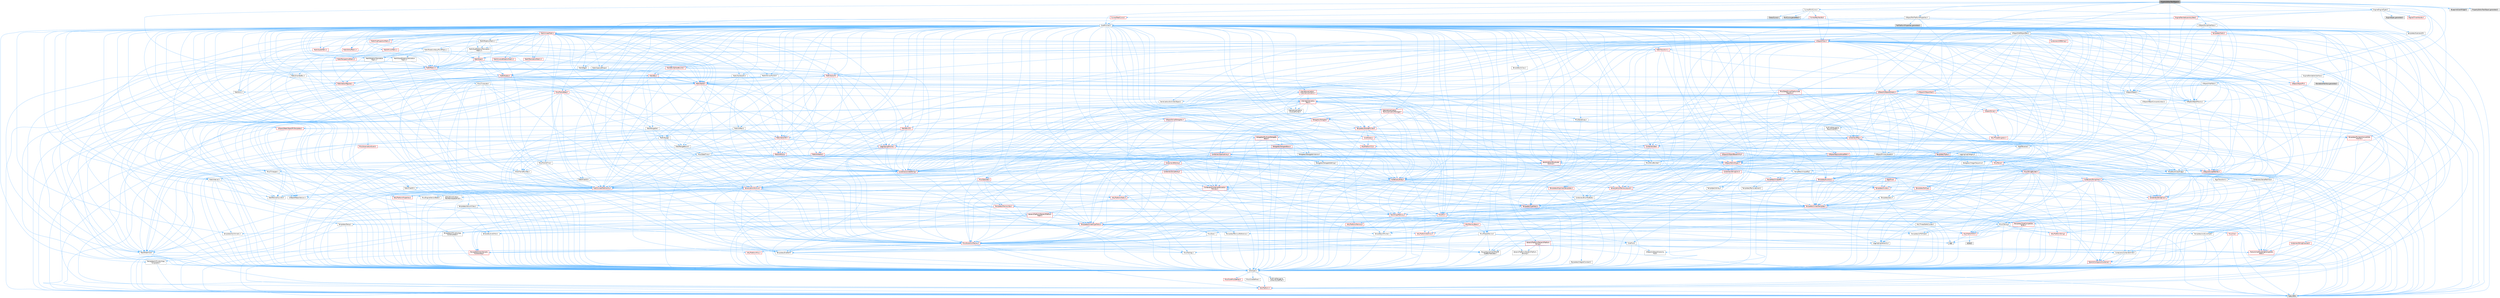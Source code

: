 digraph "PropertyEditorTestObject.h"
{
 // INTERACTIVE_SVG=YES
 // LATEX_PDF_SIZE
  bgcolor="transparent";
  edge [fontname=Helvetica,fontsize=10,labelfontname=Helvetica,labelfontsize=10];
  node [fontname=Helvetica,fontsize=10,shape=box,height=0.2,width=0.4];
  Node1 [id="Node000001",label="PropertyEditorTestObject.h",height=0.2,width=0.4,color="gray40", fillcolor="grey60", style="filled", fontcolor="black",tooltip=" "];
  Node1 -> Node2 [id="edge1_Node000001_Node000002",color="steelblue1",style="solid",tooltip=" "];
  Node2 [id="Node000002",label="CoreMinimal.h",height=0.2,width=0.4,color="grey40", fillcolor="white", style="filled",URL="$d7/d67/CoreMinimal_8h.html",tooltip=" "];
  Node2 -> Node3 [id="edge2_Node000002_Node000003",color="steelblue1",style="solid",tooltip=" "];
  Node3 [id="Node000003",label="CoreTypes.h",height=0.2,width=0.4,color="grey40", fillcolor="white", style="filled",URL="$dc/dec/CoreTypes_8h.html",tooltip=" "];
  Node3 -> Node4 [id="edge3_Node000003_Node000004",color="steelblue1",style="solid",tooltip=" "];
  Node4 [id="Node000004",label="HAL/Platform.h",height=0.2,width=0.4,color="red", fillcolor="#FFF0F0", style="filled",URL="$d9/dd0/Platform_8h.html",tooltip=" "];
  Node4 -> Node7 [id="edge4_Node000004_Node000007",color="steelblue1",style="solid",tooltip=" "];
  Node7 [id="Node000007",label="type_traits",height=0.2,width=0.4,color="grey60", fillcolor="#E0E0E0", style="filled",tooltip=" "];
  Node3 -> Node14 [id="edge5_Node000003_Node000014",color="steelblue1",style="solid",tooltip=" "];
  Node14 [id="Node000014",label="ProfilingDebugging\l/UMemoryDefines.h",height=0.2,width=0.4,color="grey40", fillcolor="white", style="filled",URL="$d2/da2/UMemoryDefines_8h.html",tooltip=" "];
  Node3 -> Node15 [id="edge6_Node000003_Node000015",color="steelblue1",style="solid",tooltip=" "];
  Node15 [id="Node000015",label="Misc/CoreMiscDefines.h",height=0.2,width=0.4,color="red", fillcolor="#FFF0F0", style="filled",URL="$da/d38/CoreMiscDefines_8h.html",tooltip=" "];
  Node15 -> Node4 [id="edge7_Node000015_Node000004",color="steelblue1",style="solid",tooltip=" "];
  Node3 -> Node16 [id="edge8_Node000003_Node000016",color="steelblue1",style="solid",tooltip=" "];
  Node16 [id="Node000016",label="Misc/CoreDefines.h",height=0.2,width=0.4,color="grey40", fillcolor="white", style="filled",URL="$d3/dd2/CoreDefines_8h.html",tooltip=" "];
  Node2 -> Node17 [id="edge9_Node000002_Node000017",color="steelblue1",style="solid",tooltip=" "];
  Node17 [id="Node000017",label="CoreFwd.h",height=0.2,width=0.4,color="grey40", fillcolor="white", style="filled",URL="$d1/d1e/CoreFwd_8h.html",tooltip=" "];
  Node17 -> Node3 [id="edge10_Node000017_Node000003",color="steelblue1",style="solid",tooltip=" "];
  Node17 -> Node18 [id="edge11_Node000017_Node000018",color="steelblue1",style="solid",tooltip=" "];
  Node18 [id="Node000018",label="Containers/ContainersFwd.h",height=0.2,width=0.4,color="grey40", fillcolor="white", style="filled",URL="$d4/d0a/ContainersFwd_8h.html",tooltip=" "];
  Node18 -> Node4 [id="edge12_Node000018_Node000004",color="steelblue1",style="solid",tooltip=" "];
  Node18 -> Node3 [id="edge13_Node000018_Node000003",color="steelblue1",style="solid",tooltip=" "];
  Node18 -> Node19 [id="edge14_Node000018_Node000019",color="steelblue1",style="solid",tooltip=" "];
  Node19 [id="Node000019",label="Traits/IsContiguousContainer.h",height=0.2,width=0.4,color="red", fillcolor="#FFF0F0", style="filled",URL="$d5/d3c/IsContiguousContainer_8h.html",tooltip=" "];
  Node19 -> Node3 [id="edge15_Node000019_Node000003",color="steelblue1",style="solid",tooltip=" "];
  Node17 -> Node22 [id="edge16_Node000017_Node000022",color="steelblue1",style="solid",tooltip=" "];
  Node22 [id="Node000022",label="Math/MathFwd.h",height=0.2,width=0.4,color="grey40", fillcolor="white", style="filled",URL="$d2/d10/MathFwd_8h.html",tooltip=" "];
  Node22 -> Node4 [id="edge17_Node000022_Node000004",color="steelblue1",style="solid",tooltip=" "];
  Node17 -> Node23 [id="edge18_Node000017_Node000023",color="steelblue1",style="solid",tooltip=" "];
  Node23 [id="Node000023",label="UObject/UObjectHierarchy\lFwd.h",height=0.2,width=0.4,color="grey40", fillcolor="white", style="filled",URL="$d3/d13/UObjectHierarchyFwd_8h.html",tooltip=" "];
  Node2 -> Node23 [id="edge19_Node000002_Node000023",color="steelblue1",style="solid",tooltip=" "];
  Node2 -> Node18 [id="edge20_Node000002_Node000018",color="steelblue1",style="solid",tooltip=" "];
  Node2 -> Node24 [id="edge21_Node000002_Node000024",color="steelblue1",style="solid",tooltip=" "];
  Node24 [id="Node000024",label="Misc/VarArgs.h",height=0.2,width=0.4,color="grey40", fillcolor="white", style="filled",URL="$d5/d6f/VarArgs_8h.html",tooltip=" "];
  Node24 -> Node3 [id="edge22_Node000024_Node000003",color="steelblue1",style="solid",tooltip=" "];
  Node2 -> Node25 [id="edge23_Node000002_Node000025",color="steelblue1",style="solid",tooltip=" "];
  Node25 [id="Node000025",label="Logging/LogVerbosity.h",height=0.2,width=0.4,color="grey40", fillcolor="white", style="filled",URL="$d2/d8f/LogVerbosity_8h.html",tooltip=" "];
  Node25 -> Node3 [id="edge24_Node000025_Node000003",color="steelblue1",style="solid",tooltip=" "];
  Node2 -> Node26 [id="edge25_Node000002_Node000026",color="steelblue1",style="solid",tooltip=" "];
  Node26 [id="Node000026",label="Misc/OutputDevice.h",height=0.2,width=0.4,color="grey40", fillcolor="white", style="filled",URL="$d7/d32/OutputDevice_8h.html",tooltip=" "];
  Node26 -> Node17 [id="edge26_Node000026_Node000017",color="steelblue1",style="solid",tooltip=" "];
  Node26 -> Node3 [id="edge27_Node000026_Node000003",color="steelblue1",style="solid",tooltip=" "];
  Node26 -> Node25 [id="edge28_Node000026_Node000025",color="steelblue1",style="solid",tooltip=" "];
  Node26 -> Node24 [id="edge29_Node000026_Node000024",color="steelblue1",style="solid",tooltip=" "];
  Node26 -> Node27 [id="edge30_Node000026_Node000027",color="steelblue1",style="solid",tooltip=" "];
  Node27 [id="Node000027",label="Templates/IsArrayOrRefOf\lTypeByPredicate.h",height=0.2,width=0.4,color="grey40", fillcolor="white", style="filled",URL="$d6/da1/IsArrayOrRefOfTypeByPredicate_8h.html",tooltip=" "];
  Node27 -> Node3 [id="edge31_Node000027_Node000003",color="steelblue1",style="solid",tooltip=" "];
  Node26 -> Node28 [id="edge32_Node000026_Node000028",color="steelblue1",style="solid",tooltip=" "];
  Node28 [id="Node000028",label="Templates/IsValidVariadic\lFunctionArg.h",height=0.2,width=0.4,color="red", fillcolor="#FFF0F0", style="filled",URL="$d0/dc8/IsValidVariadicFunctionArg_8h.html",tooltip=" "];
  Node28 -> Node3 [id="edge33_Node000028_Node000003",color="steelblue1",style="solid",tooltip=" "];
  Node28 -> Node7 [id="edge34_Node000028_Node000007",color="steelblue1",style="solid",tooltip=" "];
  Node26 -> Node30 [id="edge35_Node000026_Node000030",color="steelblue1",style="solid",tooltip=" "];
  Node30 [id="Node000030",label="Traits/IsCharEncodingCompatible\lWith.h",height=0.2,width=0.4,color="red", fillcolor="#FFF0F0", style="filled",URL="$df/dd1/IsCharEncodingCompatibleWith_8h.html",tooltip=" "];
  Node30 -> Node7 [id="edge36_Node000030_Node000007",color="steelblue1",style="solid",tooltip=" "];
  Node2 -> Node32 [id="edge37_Node000002_Node000032",color="steelblue1",style="solid",tooltip=" "];
  Node32 [id="Node000032",label="HAL/PlatformCrt.h",height=0.2,width=0.4,color="red", fillcolor="#FFF0F0", style="filled",URL="$d8/d75/PlatformCrt_8h.html",tooltip=" "];
  Node32 -> Node33 [id="edge38_Node000032_Node000033",color="steelblue1",style="solid",tooltip=" "];
  Node33 [id="Node000033",label="new",height=0.2,width=0.4,color="grey60", fillcolor="#E0E0E0", style="filled",tooltip=" "];
  Node32 -> Node34 [id="edge39_Node000032_Node000034",color="steelblue1",style="solid",tooltip=" "];
  Node34 [id="Node000034",label="wchar.h",height=0.2,width=0.4,color="grey60", fillcolor="#E0E0E0", style="filled",tooltip=" "];
  Node2 -> Node42 [id="edge40_Node000002_Node000042",color="steelblue1",style="solid",tooltip=" "];
  Node42 [id="Node000042",label="HAL/PlatformMisc.h",height=0.2,width=0.4,color="red", fillcolor="#FFF0F0", style="filled",URL="$d0/df5/PlatformMisc_8h.html",tooltip=" "];
  Node42 -> Node3 [id="edge41_Node000042_Node000003",color="steelblue1",style="solid",tooltip=" "];
  Node2 -> Node61 [id="edge42_Node000002_Node000061",color="steelblue1",style="solid",tooltip=" "];
  Node61 [id="Node000061",label="Misc/AssertionMacros.h",height=0.2,width=0.4,color="red", fillcolor="#FFF0F0", style="filled",URL="$d0/dfa/AssertionMacros_8h.html",tooltip=" "];
  Node61 -> Node3 [id="edge43_Node000061_Node000003",color="steelblue1",style="solid",tooltip=" "];
  Node61 -> Node4 [id="edge44_Node000061_Node000004",color="steelblue1",style="solid",tooltip=" "];
  Node61 -> Node42 [id="edge45_Node000061_Node000042",color="steelblue1",style="solid",tooltip=" "];
  Node61 -> Node62 [id="edge46_Node000061_Node000062",color="steelblue1",style="solid",tooltip=" "];
  Node62 [id="Node000062",label="Templates/EnableIf.h",height=0.2,width=0.4,color="grey40", fillcolor="white", style="filled",URL="$d7/d60/EnableIf_8h.html",tooltip=" "];
  Node62 -> Node3 [id="edge47_Node000062_Node000003",color="steelblue1",style="solid",tooltip=" "];
  Node61 -> Node27 [id="edge48_Node000061_Node000027",color="steelblue1",style="solid",tooltip=" "];
  Node61 -> Node28 [id="edge49_Node000061_Node000028",color="steelblue1",style="solid",tooltip=" "];
  Node61 -> Node30 [id="edge50_Node000061_Node000030",color="steelblue1",style="solid",tooltip=" "];
  Node61 -> Node24 [id="edge51_Node000061_Node000024",color="steelblue1",style="solid",tooltip=" "];
  Node2 -> Node70 [id="edge52_Node000002_Node000070",color="steelblue1",style="solid",tooltip=" "];
  Node70 [id="Node000070",label="Templates/IsPointer.h",height=0.2,width=0.4,color="grey40", fillcolor="white", style="filled",URL="$d7/d05/IsPointer_8h.html",tooltip=" "];
  Node70 -> Node3 [id="edge53_Node000070_Node000003",color="steelblue1",style="solid",tooltip=" "];
  Node2 -> Node71 [id="edge54_Node000002_Node000071",color="steelblue1",style="solid",tooltip=" "];
  Node71 [id="Node000071",label="HAL/PlatformMemory.h",height=0.2,width=0.4,color="red", fillcolor="#FFF0F0", style="filled",URL="$de/d68/PlatformMemory_8h.html",tooltip=" "];
  Node71 -> Node3 [id="edge55_Node000071_Node000003",color="steelblue1",style="solid",tooltip=" "];
  Node2 -> Node54 [id="edge56_Node000002_Node000054",color="steelblue1",style="solid",tooltip=" "];
  Node54 [id="Node000054",label="HAL/PlatformAtomics.h",height=0.2,width=0.4,color="red", fillcolor="#FFF0F0", style="filled",URL="$d3/d36/PlatformAtomics_8h.html",tooltip=" "];
  Node54 -> Node3 [id="edge57_Node000054_Node000003",color="steelblue1",style="solid",tooltip=" "];
  Node2 -> Node76 [id="edge58_Node000002_Node000076",color="steelblue1",style="solid",tooltip=" "];
  Node76 [id="Node000076",label="Misc/Exec.h",height=0.2,width=0.4,color="grey40", fillcolor="white", style="filled",URL="$de/ddb/Exec_8h.html",tooltip=" "];
  Node76 -> Node3 [id="edge59_Node000076_Node000003",color="steelblue1",style="solid",tooltip=" "];
  Node76 -> Node61 [id="edge60_Node000076_Node000061",color="steelblue1",style="solid",tooltip=" "];
  Node2 -> Node77 [id="edge61_Node000002_Node000077",color="steelblue1",style="solid",tooltip=" "];
  Node77 [id="Node000077",label="HAL/MemoryBase.h",height=0.2,width=0.4,color="red", fillcolor="#FFF0F0", style="filled",URL="$d6/d9f/MemoryBase_8h.html",tooltip=" "];
  Node77 -> Node3 [id="edge62_Node000077_Node000003",color="steelblue1",style="solid",tooltip=" "];
  Node77 -> Node54 [id="edge63_Node000077_Node000054",color="steelblue1",style="solid",tooltip=" "];
  Node77 -> Node32 [id="edge64_Node000077_Node000032",color="steelblue1",style="solid",tooltip=" "];
  Node77 -> Node76 [id="edge65_Node000077_Node000076",color="steelblue1",style="solid",tooltip=" "];
  Node77 -> Node26 [id="edge66_Node000077_Node000026",color="steelblue1",style="solid",tooltip=" "];
  Node2 -> Node87 [id="edge67_Node000002_Node000087",color="steelblue1",style="solid",tooltip=" "];
  Node87 [id="Node000087",label="HAL/UnrealMemory.h",height=0.2,width=0.4,color="red", fillcolor="#FFF0F0", style="filled",URL="$d9/d96/UnrealMemory_8h.html",tooltip=" "];
  Node87 -> Node3 [id="edge68_Node000087_Node000003",color="steelblue1",style="solid",tooltip=" "];
  Node87 -> Node77 [id="edge69_Node000087_Node000077",color="steelblue1",style="solid",tooltip=" "];
  Node87 -> Node71 [id="edge70_Node000087_Node000071",color="steelblue1",style="solid",tooltip=" "];
  Node87 -> Node70 [id="edge71_Node000087_Node000070",color="steelblue1",style="solid",tooltip=" "];
  Node2 -> Node89 [id="edge72_Node000002_Node000089",color="steelblue1",style="solid",tooltip=" "];
  Node89 [id="Node000089",label="Templates/IsArithmetic.h",height=0.2,width=0.4,color="grey40", fillcolor="white", style="filled",URL="$d2/d5d/IsArithmetic_8h.html",tooltip=" "];
  Node89 -> Node3 [id="edge73_Node000089_Node000003",color="steelblue1",style="solid",tooltip=" "];
  Node2 -> Node83 [id="edge74_Node000002_Node000083",color="steelblue1",style="solid",tooltip=" "];
  Node83 [id="Node000083",label="Templates/AndOrNot.h",height=0.2,width=0.4,color="grey40", fillcolor="white", style="filled",URL="$db/d0a/AndOrNot_8h.html",tooltip=" "];
  Node83 -> Node3 [id="edge75_Node000083_Node000003",color="steelblue1",style="solid",tooltip=" "];
  Node2 -> Node90 [id="edge76_Node000002_Node000090",color="steelblue1",style="solid",tooltip=" "];
  Node90 [id="Node000090",label="Templates/IsPODType.h",height=0.2,width=0.4,color="grey40", fillcolor="white", style="filled",URL="$d7/db1/IsPODType_8h.html",tooltip=" "];
  Node90 -> Node3 [id="edge77_Node000090_Node000003",color="steelblue1",style="solid",tooltip=" "];
  Node2 -> Node91 [id="edge78_Node000002_Node000091",color="steelblue1",style="solid",tooltip=" "];
  Node91 [id="Node000091",label="Templates/IsUECoreType.h",height=0.2,width=0.4,color="grey40", fillcolor="white", style="filled",URL="$d1/db8/IsUECoreType_8h.html",tooltip=" "];
  Node91 -> Node3 [id="edge79_Node000091_Node000003",color="steelblue1",style="solid",tooltip=" "];
  Node91 -> Node7 [id="edge80_Node000091_Node000007",color="steelblue1",style="solid",tooltip=" "];
  Node2 -> Node84 [id="edge81_Node000002_Node000084",color="steelblue1",style="solid",tooltip=" "];
  Node84 [id="Node000084",label="Templates/IsTriviallyCopy\lConstructible.h",height=0.2,width=0.4,color="grey40", fillcolor="white", style="filled",URL="$d3/d78/IsTriviallyCopyConstructible_8h.html",tooltip=" "];
  Node84 -> Node3 [id="edge82_Node000084_Node000003",color="steelblue1",style="solid",tooltip=" "];
  Node84 -> Node7 [id="edge83_Node000084_Node000007",color="steelblue1",style="solid",tooltip=" "];
  Node2 -> Node92 [id="edge84_Node000002_Node000092",color="steelblue1",style="solid",tooltip=" "];
  Node92 [id="Node000092",label="Templates/UnrealTypeTraits.h",height=0.2,width=0.4,color="red", fillcolor="#FFF0F0", style="filled",URL="$d2/d2d/UnrealTypeTraits_8h.html",tooltip=" "];
  Node92 -> Node3 [id="edge85_Node000092_Node000003",color="steelblue1",style="solid",tooltip=" "];
  Node92 -> Node70 [id="edge86_Node000092_Node000070",color="steelblue1",style="solid",tooltip=" "];
  Node92 -> Node61 [id="edge87_Node000092_Node000061",color="steelblue1",style="solid",tooltip=" "];
  Node92 -> Node83 [id="edge88_Node000092_Node000083",color="steelblue1",style="solid",tooltip=" "];
  Node92 -> Node62 [id="edge89_Node000092_Node000062",color="steelblue1",style="solid",tooltip=" "];
  Node92 -> Node89 [id="edge90_Node000092_Node000089",color="steelblue1",style="solid",tooltip=" "];
  Node92 -> Node90 [id="edge91_Node000092_Node000090",color="steelblue1",style="solid",tooltip=" "];
  Node92 -> Node91 [id="edge92_Node000092_Node000091",color="steelblue1",style="solid",tooltip=" "];
  Node92 -> Node84 [id="edge93_Node000092_Node000084",color="steelblue1",style="solid",tooltip=" "];
  Node2 -> Node62 [id="edge94_Node000002_Node000062",color="steelblue1",style="solid",tooltip=" "];
  Node2 -> Node94 [id="edge95_Node000002_Node000094",color="steelblue1",style="solid",tooltip=" "];
  Node94 [id="Node000094",label="Templates/RemoveReference.h",height=0.2,width=0.4,color="grey40", fillcolor="white", style="filled",URL="$da/dbe/RemoveReference_8h.html",tooltip=" "];
  Node94 -> Node3 [id="edge96_Node000094_Node000003",color="steelblue1",style="solid",tooltip=" "];
  Node2 -> Node95 [id="edge97_Node000002_Node000095",color="steelblue1",style="solid",tooltip=" "];
  Node95 [id="Node000095",label="Templates/IntegralConstant.h",height=0.2,width=0.4,color="grey40", fillcolor="white", style="filled",URL="$db/d1b/IntegralConstant_8h.html",tooltip=" "];
  Node95 -> Node3 [id="edge98_Node000095_Node000003",color="steelblue1",style="solid",tooltip=" "];
  Node2 -> Node96 [id="edge99_Node000002_Node000096",color="steelblue1",style="solid",tooltip=" "];
  Node96 [id="Node000096",label="Templates/IsClass.h",height=0.2,width=0.4,color="grey40", fillcolor="white", style="filled",URL="$db/dcb/IsClass_8h.html",tooltip=" "];
  Node96 -> Node3 [id="edge100_Node000096_Node000003",color="steelblue1",style="solid",tooltip=" "];
  Node2 -> Node97 [id="edge101_Node000002_Node000097",color="steelblue1",style="solid",tooltip=" "];
  Node97 [id="Node000097",label="Templates/TypeCompatible\lBytes.h",height=0.2,width=0.4,color="red", fillcolor="#FFF0F0", style="filled",URL="$df/d0a/TypeCompatibleBytes_8h.html",tooltip=" "];
  Node97 -> Node3 [id="edge102_Node000097_Node000003",color="steelblue1",style="solid",tooltip=" "];
  Node97 -> Node33 [id="edge103_Node000097_Node000033",color="steelblue1",style="solid",tooltip=" "];
  Node97 -> Node7 [id="edge104_Node000097_Node000007",color="steelblue1",style="solid",tooltip=" "];
  Node2 -> Node19 [id="edge105_Node000002_Node000019",color="steelblue1",style="solid",tooltip=" "];
  Node2 -> Node98 [id="edge106_Node000002_Node000098",color="steelblue1",style="solid",tooltip=" "];
  Node98 [id="Node000098",label="Templates/UnrealTemplate.h",height=0.2,width=0.4,color="red", fillcolor="#FFF0F0", style="filled",URL="$d4/d24/UnrealTemplate_8h.html",tooltip=" "];
  Node98 -> Node3 [id="edge107_Node000098_Node000003",color="steelblue1",style="solid",tooltip=" "];
  Node98 -> Node70 [id="edge108_Node000098_Node000070",color="steelblue1",style="solid",tooltip=" "];
  Node98 -> Node87 [id="edge109_Node000098_Node000087",color="steelblue1",style="solid",tooltip=" "];
  Node98 -> Node92 [id="edge110_Node000098_Node000092",color="steelblue1",style="solid",tooltip=" "];
  Node98 -> Node94 [id="edge111_Node000098_Node000094",color="steelblue1",style="solid",tooltip=" "];
  Node98 -> Node97 [id="edge112_Node000098_Node000097",color="steelblue1",style="solid",tooltip=" "];
  Node98 -> Node19 [id="edge113_Node000098_Node000019",color="steelblue1",style="solid",tooltip=" "];
  Node98 -> Node7 [id="edge114_Node000098_Node000007",color="steelblue1",style="solid",tooltip=" "];
  Node2 -> Node47 [id="edge115_Node000002_Node000047",color="steelblue1",style="solid",tooltip=" "];
  Node47 [id="Node000047",label="Math/NumericLimits.h",height=0.2,width=0.4,color="grey40", fillcolor="white", style="filled",URL="$df/d1b/NumericLimits_8h.html",tooltip=" "];
  Node47 -> Node3 [id="edge116_Node000047_Node000003",color="steelblue1",style="solid",tooltip=" "];
  Node2 -> Node102 [id="edge117_Node000002_Node000102",color="steelblue1",style="solid",tooltip=" "];
  Node102 [id="Node000102",label="HAL/PlatformMath.h",height=0.2,width=0.4,color="red", fillcolor="#FFF0F0", style="filled",URL="$dc/d53/PlatformMath_8h.html",tooltip=" "];
  Node102 -> Node3 [id="edge118_Node000102_Node000003",color="steelblue1",style="solid",tooltip=" "];
  Node102 -> Node103 [id="edge119_Node000102_Node000103",color="steelblue1",style="solid",tooltip=" "];
  Node103 [id="Node000103",label="GenericPlatform/GenericPlatform\lMath.h",height=0.2,width=0.4,color="red", fillcolor="#FFF0F0", style="filled",URL="$d5/d79/GenericPlatformMath_8h.html",tooltip=" "];
  Node103 -> Node3 [id="edge120_Node000103_Node000003",color="steelblue1",style="solid",tooltip=" "];
  Node103 -> Node18 [id="edge121_Node000103_Node000018",color="steelblue1",style="solid",tooltip=" "];
  Node103 -> Node32 [id="edge122_Node000103_Node000032",color="steelblue1",style="solid",tooltip=" "];
  Node103 -> Node83 [id="edge123_Node000103_Node000083",color="steelblue1",style="solid",tooltip=" "];
  Node103 -> Node104 [id="edge124_Node000103_Node000104",color="steelblue1",style="solid",tooltip=" "];
  Node104 [id="Node000104",label="Templates/Decay.h",height=0.2,width=0.4,color="grey40", fillcolor="white", style="filled",URL="$dd/d0f/Decay_8h.html",tooltip=" "];
  Node104 -> Node3 [id="edge125_Node000104_Node000003",color="steelblue1",style="solid",tooltip=" "];
  Node104 -> Node94 [id="edge126_Node000104_Node000094",color="steelblue1",style="solid",tooltip=" "];
  Node104 -> Node7 [id="edge127_Node000104_Node000007",color="steelblue1",style="solid",tooltip=" "];
  Node103 -> Node92 [id="edge128_Node000103_Node000092",color="steelblue1",style="solid",tooltip=" "];
  Node103 -> Node97 [id="edge129_Node000103_Node000097",color="steelblue1",style="solid",tooltip=" "];
  Node103 -> Node7 [id="edge130_Node000103_Node000007",color="steelblue1",style="solid",tooltip=" "];
  Node2 -> Node85 [id="edge131_Node000002_Node000085",color="steelblue1",style="solid",tooltip=" "];
  Node85 [id="Node000085",label="Templates/IsTriviallyCopy\lAssignable.h",height=0.2,width=0.4,color="grey40", fillcolor="white", style="filled",URL="$d2/df2/IsTriviallyCopyAssignable_8h.html",tooltip=" "];
  Node85 -> Node3 [id="edge132_Node000085_Node000003",color="steelblue1",style="solid",tooltip=" "];
  Node85 -> Node7 [id="edge133_Node000085_Node000007",color="steelblue1",style="solid",tooltip=" "];
  Node2 -> Node110 [id="edge134_Node000002_Node000110",color="steelblue1",style="solid",tooltip=" "];
  Node110 [id="Node000110",label="Templates/MemoryOps.h",height=0.2,width=0.4,color="red", fillcolor="#FFF0F0", style="filled",URL="$db/dea/MemoryOps_8h.html",tooltip=" "];
  Node110 -> Node3 [id="edge135_Node000110_Node000003",color="steelblue1",style="solid",tooltip=" "];
  Node110 -> Node87 [id="edge136_Node000110_Node000087",color="steelblue1",style="solid",tooltip=" "];
  Node110 -> Node85 [id="edge137_Node000110_Node000085",color="steelblue1",style="solid",tooltip=" "];
  Node110 -> Node84 [id="edge138_Node000110_Node000084",color="steelblue1",style="solid",tooltip=" "];
  Node110 -> Node92 [id="edge139_Node000110_Node000092",color="steelblue1",style="solid",tooltip=" "];
  Node110 -> Node33 [id="edge140_Node000110_Node000033",color="steelblue1",style="solid",tooltip=" "];
  Node110 -> Node7 [id="edge141_Node000110_Node000007",color="steelblue1",style="solid",tooltip=" "];
  Node2 -> Node111 [id="edge142_Node000002_Node000111",color="steelblue1",style="solid",tooltip=" "];
  Node111 [id="Node000111",label="Containers/ContainerAllocation\lPolicies.h",height=0.2,width=0.4,color="red", fillcolor="#FFF0F0", style="filled",URL="$d7/dff/ContainerAllocationPolicies_8h.html",tooltip=" "];
  Node111 -> Node3 [id="edge143_Node000111_Node000003",color="steelblue1",style="solid",tooltip=" "];
  Node111 -> Node111 [id="edge144_Node000111_Node000111",color="steelblue1",style="solid",tooltip=" "];
  Node111 -> Node102 [id="edge145_Node000111_Node000102",color="steelblue1",style="solid",tooltip=" "];
  Node111 -> Node87 [id="edge146_Node000111_Node000087",color="steelblue1",style="solid",tooltip=" "];
  Node111 -> Node47 [id="edge147_Node000111_Node000047",color="steelblue1",style="solid",tooltip=" "];
  Node111 -> Node61 [id="edge148_Node000111_Node000061",color="steelblue1",style="solid",tooltip=" "];
  Node111 -> Node110 [id="edge149_Node000111_Node000110",color="steelblue1",style="solid",tooltip=" "];
  Node111 -> Node97 [id="edge150_Node000111_Node000097",color="steelblue1",style="solid",tooltip=" "];
  Node111 -> Node7 [id="edge151_Node000111_Node000007",color="steelblue1",style="solid",tooltip=" "];
  Node2 -> Node114 [id="edge152_Node000002_Node000114",color="steelblue1",style="solid",tooltip=" "];
  Node114 [id="Node000114",label="Templates/IsEnumClass.h",height=0.2,width=0.4,color="grey40", fillcolor="white", style="filled",URL="$d7/d15/IsEnumClass_8h.html",tooltip=" "];
  Node114 -> Node3 [id="edge153_Node000114_Node000003",color="steelblue1",style="solid",tooltip=" "];
  Node114 -> Node83 [id="edge154_Node000114_Node000083",color="steelblue1",style="solid",tooltip=" "];
  Node2 -> Node115 [id="edge155_Node000002_Node000115",color="steelblue1",style="solid",tooltip=" "];
  Node115 [id="Node000115",label="HAL/PlatformProperties.h",height=0.2,width=0.4,color="red", fillcolor="#FFF0F0", style="filled",URL="$d9/db0/PlatformProperties_8h.html",tooltip=" "];
  Node115 -> Node3 [id="edge156_Node000115_Node000003",color="steelblue1",style="solid",tooltip=" "];
  Node2 -> Node118 [id="edge157_Node000002_Node000118",color="steelblue1",style="solid",tooltip=" "];
  Node118 [id="Node000118",label="Misc/EngineVersionBase.h",height=0.2,width=0.4,color="grey40", fillcolor="white", style="filled",URL="$d5/d2b/EngineVersionBase_8h.html",tooltip=" "];
  Node118 -> Node3 [id="edge158_Node000118_Node000003",color="steelblue1",style="solid",tooltip=" "];
  Node2 -> Node119 [id="edge159_Node000002_Node000119",color="steelblue1",style="solid",tooltip=" "];
  Node119 [id="Node000119",label="Internationalization\l/TextNamespaceFwd.h",height=0.2,width=0.4,color="grey40", fillcolor="white", style="filled",URL="$d8/d97/TextNamespaceFwd_8h.html",tooltip=" "];
  Node119 -> Node3 [id="edge160_Node000119_Node000003",color="steelblue1",style="solid",tooltip=" "];
  Node2 -> Node120 [id="edge161_Node000002_Node000120",color="steelblue1",style="solid",tooltip=" "];
  Node120 [id="Node000120",label="Serialization/Archive.h",height=0.2,width=0.4,color="red", fillcolor="#FFF0F0", style="filled",URL="$d7/d3b/Archive_8h.html",tooltip=" "];
  Node120 -> Node17 [id="edge162_Node000120_Node000017",color="steelblue1",style="solid",tooltip=" "];
  Node120 -> Node3 [id="edge163_Node000120_Node000003",color="steelblue1",style="solid",tooltip=" "];
  Node120 -> Node115 [id="edge164_Node000120_Node000115",color="steelblue1",style="solid",tooltip=" "];
  Node120 -> Node119 [id="edge165_Node000120_Node000119",color="steelblue1",style="solid",tooltip=" "];
  Node120 -> Node22 [id="edge166_Node000120_Node000022",color="steelblue1",style="solid",tooltip=" "];
  Node120 -> Node61 [id="edge167_Node000120_Node000061",color="steelblue1",style="solid",tooltip=" "];
  Node120 -> Node118 [id="edge168_Node000120_Node000118",color="steelblue1",style="solid",tooltip=" "];
  Node120 -> Node24 [id="edge169_Node000120_Node000024",color="steelblue1",style="solid",tooltip=" "];
  Node120 -> Node62 [id="edge170_Node000120_Node000062",color="steelblue1",style="solid",tooltip=" "];
  Node120 -> Node27 [id="edge171_Node000120_Node000027",color="steelblue1",style="solid",tooltip=" "];
  Node120 -> Node114 [id="edge172_Node000120_Node000114",color="steelblue1",style="solid",tooltip=" "];
  Node120 -> Node28 [id="edge173_Node000120_Node000028",color="steelblue1",style="solid",tooltip=" "];
  Node120 -> Node98 [id="edge174_Node000120_Node000098",color="steelblue1",style="solid",tooltip=" "];
  Node120 -> Node30 [id="edge175_Node000120_Node000030",color="steelblue1",style="solid",tooltip=" "];
  Node120 -> Node123 [id="edge176_Node000120_Node000123",color="steelblue1",style="solid",tooltip=" "];
  Node123 [id="Node000123",label="UObject/ObjectVersion.h",height=0.2,width=0.4,color="grey40", fillcolor="white", style="filled",URL="$da/d63/ObjectVersion_8h.html",tooltip=" "];
  Node123 -> Node3 [id="edge177_Node000123_Node000003",color="steelblue1",style="solid",tooltip=" "];
  Node2 -> Node124 [id="edge178_Node000002_Node000124",color="steelblue1",style="solid",tooltip=" "];
  Node124 [id="Node000124",label="Templates/Less.h",height=0.2,width=0.4,color="grey40", fillcolor="white", style="filled",URL="$de/dc8/Less_8h.html",tooltip=" "];
  Node124 -> Node3 [id="edge179_Node000124_Node000003",color="steelblue1",style="solid",tooltip=" "];
  Node124 -> Node98 [id="edge180_Node000124_Node000098",color="steelblue1",style="solid",tooltip=" "];
  Node2 -> Node125 [id="edge181_Node000002_Node000125",color="steelblue1",style="solid",tooltip=" "];
  Node125 [id="Node000125",label="Templates/Sorting.h",height=0.2,width=0.4,color="red", fillcolor="#FFF0F0", style="filled",URL="$d3/d9e/Sorting_8h.html",tooltip=" "];
  Node125 -> Node3 [id="edge182_Node000125_Node000003",color="steelblue1",style="solid",tooltip=" "];
  Node125 -> Node102 [id="edge183_Node000125_Node000102",color="steelblue1",style="solid",tooltip=" "];
  Node125 -> Node124 [id="edge184_Node000125_Node000124",color="steelblue1",style="solid",tooltip=" "];
  Node2 -> Node136 [id="edge185_Node000002_Node000136",color="steelblue1",style="solid",tooltip=" "];
  Node136 [id="Node000136",label="Misc/Char.h",height=0.2,width=0.4,color="red", fillcolor="#FFF0F0", style="filled",URL="$d0/d58/Char_8h.html",tooltip=" "];
  Node136 -> Node3 [id="edge186_Node000136_Node000003",color="steelblue1",style="solid",tooltip=" "];
  Node136 -> Node7 [id="edge187_Node000136_Node000007",color="steelblue1",style="solid",tooltip=" "];
  Node2 -> Node139 [id="edge188_Node000002_Node000139",color="steelblue1",style="solid",tooltip=" "];
  Node139 [id="Node000139",label="GenericPlatform/GenericPlatform\lStricmp.h",height=0.2,width=0.4,color="grey40", fillcolor="white", style="filled",URL="$d2/d86/GenericPlatformStricmp_8h.html",tooltip=" "];
  Node139 -> Node3 [id="edge189_Node000139_Node000003",color="steelblue1",style="solid",tooltip=" "];
  Node2 -> Node140 [id="edge190_Node000002_Node000140",color="steelblue1",style="solid",tooltip=" "];
  Node140 [id="Node000140",label="GenericPlatform/GenericPlatform\lString.h",height=0.2,width=0.4,color="red", fillcolor="#FFF0F0", style="filled",URL="$dd/d20/GenericPlatformString_8h.html",tooltip=" "];
  Node140 -> Node3 [id="edge191_Node000140_Node000003",color="steelblue1",style="solid",tooltip=" "];
  Node140 -> Node139 [id="edge192_Node000140_Node000139",color="steelblue1",style="solid",tooltip=" "];
  Node140 -> Node62 [id="edge193_Node000140_Node000062",color="steelblue1",style="solid",tooltip=" "];
  Node140 -> Node30 [id="edge194_Node000140_Node000030",color="steelblue1",style="solid",tooltip=" "];
  Node140 -> Node7 [id="edge195_Node000140_Node000007",color="steelblue1",style="solid",tooltip=" "];
  Node2 -> Node73 [id="edge196_Node000002_Node000073",color="steelblue1",style="solid",tooltip=" "];
  Node73 [id="Node000073",label="HAL/PlatformString.h",height=0.2,width=0.4,color="red", fillcolor="#FFF0F0", style="filled",URL="$db/db5/PlatformString_8h.html",tooltip=" "];
  Node73 -> Node3 [id="edge197_Node000073_Node000003",color="steelblue1",style="solid",tooltip=" "];
  Node2 -> Node143 [id="edge198_Node000002_Node000143",color="steelblue1",style="solid",tooltip=" "];
  Node143 [id="Node000143",label="Misc/CString.h",height=0.2,width=0.4,color="grey40", fillcolor="white", style="filled",URL="$d2/d49/CString_8h.html",tooltip=" "];
  Node143 -> Node3 [id="edge199_Node000143_Node000003",color="steelblue1",style="solid",tooltip=" "];
  Node143 -> Node32 [id="edge200_Node000143_Node000032",color="steelblue1",style="solid",tooltip=" "];
  Node143 -> Node73 [id="edge201_Node000143_Node000073",color="steelblue1",style="solid",tooltip=" "];
  Node143 -> Node61 [id="edge202_Node000143_Node000061",color="steelblue1",style="solid",tooltip=" "];
  Node143 -> Node136 [id="edge203_Node000143_Node000136",color="steelblue1",style="solid",tooltip=" "];
  Node143 -> Node24 [id="edge204_Node000143_Node000024",color="steelblue1",style="solid",tooltip=" "];
  Node143 -> Node27 [id="edge205_Node000143_Node000027",color="steelblue1",style="solid",tooltip=" "];
  Node143 -> Node28 [id="edge206_Node000143_Node000028",color="steelblue1",style="solid",tooltip=" "];
  Node143 -> Node30 [id="edge207_Node000143_Node000030",color="steelblue1",style="solid",tooltip=" "];
  Node2 -> Node144 [id="edge208_Node000002_Node000144",color="steelblue1",style="solid",tooltip=" "];
  Node144 [id="Node000144",label="Misc/Crc.h",height=0.2,width=0.4,color="red", fillcolor="#FFF0F0", style="filled",URL="$d4/dd2/Crc_8h.html",tooltip=" "];
  Node144 -> Node3 [id="edge209_Node000144_Node000003",color="steelblue1",style="solid",tooltip=" "];
  Node144 -> Node73 [id="edge210_Node000144_Node000073",color="steelblue1",style="solid",tooltip=" "];
  Node144 -> Node61 [id="edge211_Node000144_Node000061",color="steelblue1",style="solid",tooltip=" "];
  Node144 -> Node143 [id="edge212_Node000144_Node000143",color="steelblue1",style="solid",tooltip=" "];
  Node144 -> Node136 [id="edge213_Node000144_Node000136",color="steelblue1",style="solid",tooltip=" "];
  Node144 -> Node92 [id="edge214_Node000144_Node000092",color="steelblue1",style="solid",tooltip=" "];
  Node2 -> Node135 [id="edge215_Node000002_Node000135",color="steelblue1",style="solid",tooltip=" "];
  Node135 [id="Node000135",label="Math/UnrealMathUtility.h",height=0.2,width=0.4,color="red", fillcolor="#FFF0F0", style="filled",URL="$db/db8/UnrealMathUtility_8h.html",tooltip=" "];
  Node135 -> Node3 [id="edge216_Node000135_Node000003",color="steelblue1",style="solid",tooltip=" "];
  Node135 -> Node61 [id="edge217_Node000135_Node000061",color="steelblue1",style="solid",tooltip=" "];
  Node135 -> Node102 [id="edge218_Node000135_Node000102",color="steelblue1",style="solid",tooltip=" "];
  Node135 -> Node22 [id="edge219_Node000135_Node000022",color="steelblue1",style="solid",tooltip=" "];
  Node2 -> Node145 [id="edge220_Node000002_Node000145",color="steelblue1",style="solid",tooltip=" "];
  Node145 [id="Node000145",label="Containers/UnrealString.h",height=0.2,width=0.4,color="red", fillcolor="#FFF0F0", style="filled",URL="$d5/dba/UnrealString_8h.html",tooltip=" "];
  Node2 -> Node149 [id="edge221_Node000002_Node000149",color="steelblue1",style="solid",tooltip=" "];
  Node149 [id="Node000149",label="Containers/Array.h",height=0.2,width=0.4,color="red", fillcolor="#FFF0F0", style="filled",URL="$df/dd0/Array_8h.html",tooltip=" "];
  Node149 -> Node3 [id="edge222_Node000149_Node000003",color="steelblue1",style="solid",tooltip=" "];
  Node149 -> Node61 [id="edge223_Node000149_Node000061",color="steelblue1",style="solid",tooltip=" "];
  Node149 -> Node87 [id="edge224_Node000149_Node000087",color="steelblue1",style="solid",tooltip=" "];
  Node149 -> Node92 [id="edge225_Node000149_Node000092",color="steelblue1",style="solid",tooltip=" "];
  Node149 -> Node98 [id="edge226_Node000149_Node000098",color="steelblue1",style="solid",tooltip=" "];
  Node149 -> Node111 [id="edge227_Node000149_Node000111",color="steelblue1",style="solid",tooltip=" "];
  Node149 -> Node120 [id="edge228_Node000149_Node000120",color="steelblue1",style="solid",tooltip=" "];
  Node149 -> Node128 [id="edge229_Node000149_Node000128",color="steelblue1",style="solid",tooltip=" "];
  Node128 [id="Node000128",label="Templates/Invoke.h",height=0.2,width=0.4,color="red", fillcolor="#FFF0F0", style="filled",URL="$d7/deb/Invoke_8h.html",tooltip=" "];
  Node128 -> Node3 [id="edge230_Node000128_Node000003",color="steelblue1",style="solid",tooltip=" "];
  Node128 -> Node98 [id="edge231_Node000128_Node000098",color="steelblue1",style="solid",tooltip=" "];
  Node128 -> Node7 [id="edge232_Node000128_Node000007",color="steelblue1",style="solid",tooltip=" "];
  Node149 -> Node124 [id="edge233_Node000149_Node000124",color="steelblue1",style="solid",tooltip=" "];
  Node149 -> Node125 [id="edge234_Node000149_Node000125",color="steelblue1",style="solid",tooltip=" "];
  Node149 -> Node172 [id="edge235_Node000149_Node000172",color="steelblue1",style="solid",tooltip=" "];
  Node172 [id="Node000172",label="Templates/AlignmentTemplates.h",height=0.2,width=0.4,color="red", fillcolor="#FFF0F0", style="filled",URL="$dd/d32/AlignmentTemplates_8h.html",tooltip=" "];
  Node172 -> Node3 [id="edge236_Node000172_Node000003",color="steelblue1",style="solid",tooltip=" "];
  Node172 -> Node70 [id="edge237_Node000172_Node000070",color="steelblue1",style="solid",tooltip=" "];
  Node149 -> Node7 [id="edge238_Node000149_Node000007",color="steelblue1",style="solid",tooltip=" "];
  Node2 -> Node173 [id="edge239_Node000002_Node000173",color="steelblue1",style="solid",tooltip=" "];
  Node173 [id="Node000173",label="Misc/FrameNumber.h",height=0.2,width=0.4,color="grey40", fillcolor="white", style="filled",URL="$dd/dbd/FrameNumber_8h.html",tooltip=" "];
  Node173 -> Node3 [id="edge240_Node000173_Node000003",color="steelblue1",style="solid",tooltip=" "];
  Node173 -> Node47 [id="edge241_Node000173_Node000047",color="steelblue1",style="solid",tooltip=" "];
  Node173 -> Node135 [id="edge242_Node000173_Node000135",color="steelblue1",style="solid",tooltip=" "];
  Node173 -> Node62 [id="edge243_Node000173_Node000062",color="steelblue1",style="solid",tooltip=" "];
  Node173 -> Node92 [id="edge244_Node000173_Node000092",color="steelblue1",style="solid",tooltip=" "];
  Node2 -> Node174 [id="edge245_Node000002_Node000174",color="steelblue1",style="solid",tooltip=" "];
  Node174 [id="Node000174",label="Misc/Timespan.h",height=0.2,width=0.4,color="grey40", fillcolor="white", style="filled",URL="$da/dd9/Timespan_8h.html",tooltip=" "];
  Node174 -> Node3 [id="edge246_Node000174_Node000003",color="steelblue1",style="solid",tooltip=" "];
  Node174 -> Node175 [id="edge247_Node000174_Node000175",color="steelblue1",style="solid",tooltip=" "];
  Node175 [id="Node000175",label="Math/Interval.h",height=0.2,width=0.4,color="grey40", fillcolor="white", style="filled",URL="$d1/d55/Interval_8h.html",tooltip=" "];
  Node175 -> Node3 [id="edge248_Node000175_Node000003",color="steelblue1",style="solid",tooltip=" "];
  Node175 -> Node89 [id="edge249_Node000175_Node000089",color="steelblue1",style="solid",tooltip=" "];
  Node175 -> Node92 [id="edge250_Node000175_Node000092",color="steelblue1",style="solid",tooltip=" "];
  Node175 -> Node47 [id="edge251_Node000175_Node000047",color="steelblue1",style="solid",tooltip=" "];
  Node175 -> Node135 [id="edge252_Node000175_Node000135",color="steelblue1",style="solid",tooltip=" "];
  Node174 -> Node135 [id="edge253_Node000174_Node000135",color="steelblue1",style="solid",tooltip=" "];
  Node174 -> Node61 [id="edge254_Node000174_Node000061",color="steelblue1",style="solid",tooltip=" "];
  Node2 -> Node176 [id="edge255_Node000002_Node000176",color="steelblue1",style="solid",tooltip=" "];
  Node176 [id="Node000176",label="Containers/StringConv.h",height=0.2,width=0.4,color="red", fillcolor="#FFF0F0", style="filled",URL="$d3/ddf/StringConv_8h.html",tooltip=" "];
  Node176 -> Node3 [id="edge256_Node000176_Node000003",color="steelblue1",style="solid",tooltip=" "];
  Node176 -> Node61 [id="edge257_Node000176_Node000061",color="steelblue1",style="solid",tooltip=" "];
  Node176 -> Node111 [id="edge258_Node000176_Node000111",color="steelblue1",style="solid",tooltip=" "];
  Node176 -> Node149 [id="edge259_Node000176_Node000149",color="steelblue1",style="solid",tooltip=" "];
  Node176 -> Node143 [id="edge260_Node000176_Node000143",color="steelblue1",style="solid",tooltip=" "];
  Node176 -> Node177 [id="edge261_Node000176_Node000177",color="steelblue1",style="solid",tooltip=" "];
  Node177 [id="Node000177",label="Templates/IsArray.h",height=0.2,width=0.4,color="grey40", fillcolor="white", style="filled",URL="$d8/d8d/IsArray_8h.html",tooltip=" "];
  Node177 -> Node3 [id="edge262_Node000177_Node000003",color="steelblue1",style="solid",tooltip=" "];
  Node176 -> Node98 [id="edge263_Node000176_Node000098",color="steelblue1",style="solid",tooltip=" "];
  Node176 -> Node92 [id="edge264_Node000176_Node000092",color="steelblue1",style="solid",tooltip=" "];
  Node176 -> Node30 [id="edge265_Node000176_Node000030",color="steelblue1",style="solid",tooltip=" "];
  Node176 -> Node19 [id="edge266_Node000176_Node000019",color="steelblue1",style="solid",tooltip=" "];
  Node176 -> Node7 [id="edge267_Node000176_Node000007",color="steelblue1",style="solid",tooltip=" "];
  Node2 -> Node178 [id="edge268_Node000002_Node000178",color="steelblue1",style="solid",tooltip=" "];
  Node178 [id="Node000178",label="UObject/UnrealNames.h",height=0.2,width=0.4,color="red", fillcolor="#FFF0F0", style="filled",URL="$d8/db1/UnrealNames_8h.html",tooltip=" "];
  Node178 -> Node3 [id="edge269_Node000178_Node000003",color="steelblue1",style="solid",tooltip=" "];
  Node2 -> Node180 [id="edge270_Node000002_Node000180",color="steelblue1",style="solid",tooltip=" "];
  Node180 [id="Node000180",label="UObject/NameTypes.h",height=0.2,width=0.4,color="red", fillcolor="#FFF0F0", style="filled",URL="$d6/d35/NameTypes_8h.html",tooltip=" "];
  Node180 -> Node3 [id="edge271_Node000180_Node000003",color="steelblue1",style="solid",tooltip=" "];
  Node180 -> Node61 [id="edge272_Node000180_Node000061",color="steelblue1",style="solid",tooltip=" "];
  Node180 -> Node87 [id="edge273_Node000180_Node000087",color="steelblue1",style="solid",tooltip=" "];
  Node180 -> Node92 [id="edge274_Node000180_Node000092",color="steelblue1",style="solid",tooltip=" "];
  Node180 -> Node98 [id="edge275_Node000180_Node000098",color="steelblue1",style="solid",tooltip=" "];
  Node180 -> Node145 [id="edge276_Node000180_Node000145",color="steelblue1",style="solid",tooltip=" "];
  Node180 -> Node176 [id="edge277_Node000180_Node000176",color="steelblue1",style="solid",tooltip=" "];
  Node180 -> Node44 [id="edge278_Node000180_Node000044",color="steelblue1",style="solid",tooltip=" "];
  Node44 [id="Node000044",label="Containers/StringFwd.h",height=0.2,width=0.4,color="red", fillcolor="#FFF0F0", style="filled",URL="$df/d37/StringFwd_8h.html",tooltip=" "];
  Node44 -> Node3 [id="edge279_Node000044_Node000003",color="steelblue1",style="solid",tooltip=" "];
  Node44 -> Node19 [id="edge280_Node000044_Node000019",color="steelblue1",style="solid",tooltip=" "];
  Node180 -> Node178 [id="edge281_Node000180_Node000178",color="steelblue1",style="solid",tooltip=" "];
  Node180 -> Node157 [id="edge282_Node000180_Node000157",color="steelblue1",style="solid",tooltip=" "];
  Node157 [id="Node000157",label="Serialization/MemoryLayout.h",height=0.2,width=0.4,color="red", fillcolor="#FFF0F0", style="filled",URL="$d7/d66/MemoryLayout_8h.html",tooltip=" "];
  Node157 -> Node160 [id="edge283_Node000157_Node000160",color="steelblue1",style="solid",tooltip=" "];
  Node160 [id="Node000160",label="Containers/EnumAsByte.h",height=0.2,width=0.4,color="grey40", fillcolor="white", style="filled",URL="$d6/d9a/EnumAsByte_8h.html",tooltip=" "];
  Node160 -> Node3 [id="edge284_Node000160_Node000003",color="steelblue1",style="solid",tooltip=" "];
  Node160 -> Node90 [id="edge285_Node000160_Node000090",color="steelblue1",style="solid",tooltip=" "];
  Node160 -> Node161 [id="edge286_Node000160_Node000161",color="steelblue1",style="solid",tooltip=" "];
  Node161 [id="Node000161",label="Templates/TypeHash.h",height=0.2,width=0.4,color="red", fillcolor="#FFF0F0", style="filled",URL="$d1/d62/TypeHash_8h.html",tooltip=" "];
  Node161 -> Node3 [id="edge287_Node000161_Node000003",color="steelblue1",style="solid",tooltip=" "];
  Node161 -> Node144 [id="edge288_Node000161_Node000144",color="steelblue1",style="solid",tooltip=" "];
  Node161 -> Node7 [id="edge289_Node000161_Node000007",color="steelblue1",style="solid",tooltip=" "];
  Node157 -> Node44 [id="edge290_Node000157_Node000044",color="steelblue1",style="solid",tooltip=" "];
  Node157 -> Node87 [id="edge291_Node000157_Node000087",color="steelblue1",style="solid",tooltip=" "];
  Node157 -> Node62 [id="edge292_Node000157_Node000062",color="steelblue1",style="solid",tooltip=" "];
  Node157 -> Node98 [id="edge293_Node000157_Node000098",color="steelblue1",style="solid",tooltip=" "];
  Node180 -> Node184 [id="edge294_Node000180_Node000184",color="steelblue1",style="solid",tooltip=" "];
  Node184 [id="Node000184",label="Misc/StringBuilder.h",height=0.2,width=0.4,color="red", fillcolor="#FFF0F0", style="filled",URL="$d4/d52/StringBuilder_8h.html",tooltip=" "];
  Node184 -> Node44 [id="edge295_Node000184_Node000044",color="steelblue1",style="solid",tooltip=" "];
  Node184 -> Node185 [id="edge296_Node000184_Node000185",color="steelblue1",style="solid",tooltip=" "];
  Node185 [id="Node000185",label="Containers/StringView.h",height=0.2,width=0.4,color="red", fillcolor="#FFF0F0", style="filled",URL="$dd/dea/StringView_8h.html",tooltip=" "];
  Node185 -> Node3 [id="edge297_Node000185_Node000003",color="steelblue1",style="solid",tooltip=" "];
  Node185 -> Node44 [id="edge298_Node000185_Node000044",color="steelblue1",style="solid",tooltip=" "];
  Node185 -> Node87 [id="edge299_Node000185_Node000087",color="steelblue1",style="solid",tooltip=" "];
  Node185 -> Node47 [id="edge300_Node000185_Node000047",color="steelblue1",style="solid",tooltip=" "];
  Node185 -> Node135 [id="edge301_Node000185_Node000135",color="steelblue1",style="solid",tooltip=" "];
  Node185 -> Node144 [id="edge302_Node000185_Node000144",color="steelblue1",style="solid",tooltip=" "];
  Node185 -> Node143 [id="edge303_Node000185_Node000143",color="steelblue1",style="solid",tooltip=" "];
  Node185 -> Node98 [id="edge304_Node000185_Node000098",color="steelblue1",style="solid",tooltip=" "];
  Node185 -> Node30 [id="edge305_Node000185_Node000030",color="steelblue1",style="solid",tooltip=" "];
  Node185 -> Node19 [id="edge306_Node000185_Node000019",color="steelblue1",style="solid",tooltip=" "];
  Node185 -> Node7 [id="edge307_Node000185_Node000007",color="steelblue1",style="solid",tooltip=" "];
  Node184 -> Node3 [id="edge308_Node000184_Node000003",color="steelblue1",style="solid",tooltip=" "];
  Node184 -> Node73 [id="edge309_Node000184_Node000073",color="steelblue1",style="solid",tooltip=" "];
  Node184 -> Node87 [id="edge310_Node000184_Node000087",color="steelblue1",style="solid",tooltip=" "];
  Node184 -> Node61 [id="edge311_Node000184_Node000061",color="steelblue1",style="solid",tooltip=" "];
  Node184 -> Node143 [id="edge312_Node000184_Node000143",color="steelblue1",style="solid",tooltip=" "];
  Node184 -> Node62 [id="edge313_Node000184_Node000062",color="steelblue1",style="solid",tooltip=" "];
  Node184 -> Node27 [id="edge314_Node000184_Node000027",color="steelblue1",style="solid",tooltip=" "];
  Node184 -> Node28 [id="edge315_Node000184_Node000028",color="steelblue1",style="solid",tooltip=" "];
  Node184 -> Node98 [id="edge316_Node000184_Node000098",color="steelblue1",style="solid",tooltip=" "];
  Node184 -> Node92 [id="edge317_Node000184_Node000092",color="steelblue1",style="solid",tooltip=" "];
  Node184 -> Node30 [id="edge318_Node000184_Node000030",color="steelblue1",style="solid",tooltip=" "];
  Node184 -> Node19 [id="edge319_Node000184_Node000019",color="steelblue1",style="solid",tooltip=" "];
  Node184 -> Node7 [id="edge320_Node000184_Node000007",color="steelblue1",style="solid",tooltip=" "];
  Node2 -> Node188 [id="edge321_Node000002_Node000188",color="steelblue1",style="solid",tooltip=" "];
  Node188 [id="Node000188",label="Misc/Parse.h",height=0.2,width=0.4,color="red", fillcolor="#FFF0F0", style="filled",URL="$dc/d71/Parse_8h.html",tooltip=" "];
  Node188 -> Node44 [id="edge322_Node000188_Node000044",color="steelblue1",style="solid",tooltip=" "];
  Node188 -> Node145 [id="edge323_Node000188_Node000145",color="steelblue1",style="solid",tooltip=" "];
  Node188 -> Node3 [id="edge324_Node000188_Node000003",color="steelblue1",style="solid",tooltip=" "];
  Node188 -> Node32 [id="edge325_Node000188_Node000032",color="steelblue1",style="solid",tooltip=" "];
  Node188 -> Node49 [id="edge326_Node000188_Node000049",color="steelblue1",style="solid",tooltip=" "];
  Node49 [id="Node000049",label="Misc/EnumClassFlags.h",height=0.2,width=0.4,color="grey40", fillcolor="white", style="filled",URL="$d8/de7/EnumClassFlags_8h.html",tooltip=" "];
  Node188 -> Node189 [id="edge327_Node000188_Node000189",color="steelblue1",style="solid",tooltip=" "];
  Node189 [id="Node000189",label="Templates/Function.h",height=0.2,width=0.4,color="red", fillcolor="#FFF0F0", style="filled",URL="$df/df5/Function_8h.html",tooltip=" "];
  Node189 -> Node3 [id="edge328_Node000189_Node000003",color="steelblue1",style="solid",tooltip=" "];
  Node189 -> Node61 [id="edge329_Node000189_Node000061",color="steelblue1",style="solid",tooltip=" "];
  Node189 -> Node87 [id="edge330_Node000189_Node000087",color="steelblue1",style="solid",tooltip=" "];
  Node189 -> Node92 [id="edge331_Node000189_Node000092",color="steelblue1",style="solid",tooltip=" "];
  Node189 -> Node128 [id="edge332_Node000189_Node000128",color="steelblue1",style="solid",tooltip=" "];
  Node189 -> Node98 [id="edge333_Node000189_Node000098",color="steelblue1",style="solid",tooltip=" "];
  Node189 -> Node135 [id="edge334_Node000189_Node000135",color="steelblue1",style="solid",tooltip=" "];
  Node189 -> Node33 [id="edge335_Node000189_Node000033",color="steelblue1",style="solid",tooltip=" "];
  Node189 -> Node7 [id="edge336_Node000189_Node000007",color="steelblue1",style="solid",tooltip=" "];
  Node2 -> Node172 [id="edge337_Node000002_Node000172",color="steelblue1",style="solid",tooltip=" "];
  Node2 -> Node191 [id="edge338_Node000002_Node000191",color="steelblue1",style="solid",tooltip=" "];
  Node191 [id="Node000191",label="Misc/StructBuilder.h",height=0.2,width=0.4,color="grey40", fillcolor="white", style="filled",URL="$d9/db3/StructBuilder_8h.html",tooltip=" "];
  Node191 -> Node3 [id="edge339_Node000191_Node000003",color="steelblue1",style="solid",tooltip=" "];
  Node191 -> Node135 [id="edge340_Node000191_Node000135",color="steelblue1",style="solid",tooltip=" "];
  Node191 -> Node172 [id="edge341_Node000191_Node000172",color="steelblue1",style="solid",tooltip=" "];
  Node2 -> Node104 [id="edge342_Node000002_Node000104",color="steelblue1",style="solid",tooltip=" "];
  Node2 -> Node192 [id="edge343_Node000002_Node000192",color="steelblue1",style="solid",tooltip=" "];
  Node192 [id="Node000192",label="Templates/PointerIsConvertible\lFromTo.h",height=0.2,width=0.4,color="red", fillcolor="#FFF0F0", style="filled",URL="$d6/d65/PointerIsConvertibleFromTo_8h.html",tooltip=" "];
  Node192 -> Node3 [id="edge344_Node000192_Node000003",color="steelblue1",style="solid",tooltip=" "];
  Node192 -> Node7 [id="edge345_Node000192_Node000007",color="steelblue1",style="solid",tooltip=" "];
  Node2 -> Node128 [id="edge346_Node000002_Node000128",color="steelblue1",style="solid",tooltip=" "];
  Node2 -> Node189 [id="edge347_Node000002_Node000189",color="steelblue1",style="solid",tooltip=" "];
  Node2 -> Node161 [id="edge348_Node000002_Node000161",color="steelblue1",style="solid",tooltip=" "];
  Node2 -> Node193 [id="edge349_Node000002_Node000193",color="steelblue1",style="solid",tooltip=" "];
  Node193 [id="Node000193",label="Containers/ScriptArray.h",height=0.2,width=0.4,color="red", fillcolor="#FFF0F0", style="filled",URL="$dc/daf/ScriptArray_8h.html",tooltip=" "];
  Node193 -> Node3 [id="edge350_Node000193_Node000003",color="steelblue1",style="solid",tooltip=" "];
  Node193 -> Node61 [id="edge351_Node000193_Node000061",color="steelblue1",style="solid",tooltip=" "];
  Node193 -> Node87 [id="edge352_Node000193_Node000087",color="steelblue1",style="solid",tooltip=" "];
  Node193 -> Node111 [id="edge353_Node000193_Node000111",color="steelblue1",style="solid",tooltip=" "];
  Node193 -> Node149 [id="edge354_Node000193_Node000149",color="steelblue1",style="solid",tooltip=" "];
  Node2 -> Node194 [id="edge355_Node000002_Node000194",color="steelblue1",style="solid",tooltip=" "];
  Node194 [id="Node000194",label="Containers/BitArray.h",height=0.2,width=0.4,color="red", fillcolor="#FFF0F0", style="filled",URL="$d1/de4/BitArray_8h.html",tooltip=" "];
  Node194 -> Node111 [id="edge356_Node000194_Node000111",color="steelblue1",style="solid",tooltip=" "];
  Node194 -> Node3 [id="edge357_Node000194_Node000003",color="steelblue1",style="solid",tooltip=" "];
  Node194 -> Node54 [id="edge358_Node000194_Node000054",color="steelblue1",style="solid",tooltip=" "];
  Node194 -> Node87 [id="edge359_Node000194_Node000087",color="steelblue1",style="solid",tooltip=" "];
  Node194 -> Node135 [id="edge360_Node000194_Node000135",color="steelblue1",style="solid",tooltip=" "];
  Node194 -> Node61 [id="edge361_Node000194_Node000061",color="steelblue1",style="solid",tooltip=" "];
  Node194 -> Node49 [id="edge362_Node000194_Node000049",color="steelblue1",style="solid",tooltip=" "];
  Node194 -> Node120 [id="edge363_Node000194_Node000120",color="steelblue1",style="solid",tooltip=" "];
  Node194 -> Node157 [id="edge364_Node000194_Node000157",color="steelblue1",style="solid",tooltip=" "];
  Node194 -> Node62 [id="edge365_Node000194_Node000062",color="steelblue1",style="solid",tooltip=" "];
  Node194 -> Node128 [id="edge366_Node000194_Node000128",color="steelblue1",style="solid",tooltip=" "];
  Node194 -> Node98 [id="edge367_Node000194_Node000098",color="steelblue1",style="solid",tooltip=" "];
  Node194 -> Node92 [id="edge368_Node000194_Node000092",color="steelblue1",style="solid",tooltip=" "];
  Node2 -> Node195 [id="edge369_Node000002_Node000195",color="steelblue1",style="solid",tooltip=" "];
  Node195 [id="Node000195",label="Containers/SparseArray.h",height=0.2,width=0.4,color="red", fillcolor="#FFF0F0", style="filled",URL="$d5/dbf/SparseArray_8h.html",tooltip=" "];
  Node195 -> Node3 [id="edge370_Node000195_Node000003",color="steelblue1",style="solid",tooltip=" "];
  Node195 -> Node61 [id="edge371_Node000195_Node000061",color="steelblue1",style="solid",tooltip=" "];
  Node195 -> Node87 [id="edge372_Node000195_Node000087",color="steelblue1",style="solid",tooltip=" "];
  Node195 -> Node92 [id="edge373_Node000195_Node000092",color="steelblue1",style="solid",tooltip=" "];
  Node195 -> Node98 [id="edge374_Node000195_Node000098",color="steelblue1",style="solid",tooltip=" "];
  Node195 -> Node111 [id="edge375_Node000195_Node000111",color="steelblue1",style="solid",tooltip=" "];
  Node195 -> Node124 [id="edge376_Node000195_Node000124",color="steelblue1",style="solid",tooltip=" "];
  Node195 -> Node149 [id="edge377_Node000195_Node000149",color="steelblue1",style="solid",tooltip=" "];
  Node195 -> Node135 [id="edge378_Node000195_Node000135",color="steelblue1",style="solid",tooltip=" "];
  Node195 -> Node193 [id="edge379_Node000195_Node000193",color="steelblue1",style="solid",tooltip=" "];
  Node195 -> Node194 [id="edge380_Node000195_Node000194",color="steelblue1",style="solid",tooltip=" "];
  Node195 -> Node196 [id="edge381_Node000195_Node000196",color="steelblue1",style="solid",tooltip=" "];
  Node196 [id="Node000196",label="Serialization/Structured\lArchive.h",height=0.2,width=0.4,color="red", fillcolor="#FFF0F0", style="filled",URL="$d9/d1e/StructuredArchive_8h.html",tooltip=" "];
  Node196 -> Node149 [id="edge382_Node000196_Node000149",color="steelblue1",style="solid",tooltip=" "];
  Node196 -> Node111 [id="edge383_Node000196_Node000111",color="steelblue1",style="solid",tooltip=" "];
  Node196 -> Node3 [id="edge384_Node000196_Node000003",color="steelblue1",style="solid",tooltip=" "];
  Node196 -> Node120 [id="edge385_Node000196_Node000120",color="steelblue1",style="solid",tooltip=" "];
  Node196 -> Node207 [id="edge386_Node000196_Node000207",color="steelblue1",style="solid",tooltip=" "];
  Node207 [id="Node000207",label="Templates/UniqueObj.h",height=0.2,width=0.4,color="grey40", fillcolor="white", style="filled",URL="$da/d95/UniqueObj_8h.html",tooltip=" "];
  Node207 -> Node3 [id="edge387_Node000207_Node000003",color="steelblue1",style="solid",tooltip=" "];
  Node207 -> Node208 [id="edge388_Node000207_Node000208",color="steelblue1",style="solid",tooltip=" "];
  Node208 [id="Node000208",label="Templates/UniquePtr.h",height=0.2,width=0.4,color="red", fillcolor="#FFF0F0", style="filled",URL="$de/d1a/UniquePtr_8h.html",tooltip=" "];
  Node208 -> Node3 [id="edge389_Node000208_Node000003",color="steelblue1",style="solid",tooltip=" "];
  Node208 -> Node98 [id="edge390_Node000208_Node000098",color="steelblue1",style="solid",tooltip=" "];
  Node208 -> Node177 [id="edge391_Node000208_Node000177",color="steelblue1",style="solid",tooltip=" "];
  Node208 -> Node209 [id="edge392_Node000208_Node000209",color="steelblue1",style="solid",tooltip=" "];
  Node209 [id="Node000209",label="Templates/RemoveExtent.h",height=0.2,width=0.4,color="grey40", fillcolor="white", style="filled",URL="$dc/de9/RemoveExtent_8h.html",tooltip=" "];
  Node209 -> Node3 [id="edge393_Node000209_Node000003",color="steelblue1",style="solid",tooltip=" "];
  Node208 -> Node157 [id="edge394_Node000208_Node000157",color="steelblue1",style="solid",tooltip=" "];
  Node208 -> Node7 [id="edge395_Node000208_Node000007",color="steelblue1",style="solid",tooltip=" "];
  Node195 -> Node145 [id="edge396_Node000195_Node000145",color="steelblue1",style="solid",tooltip=" "];
  Node2 -> Node211 [id="edge397_Node000002_Node000211",color="steelblue1",style="solid",tooltip=" "];
  Node211 [id="Node000211",label="Containers/Set.h",height=0.2,width=0.4,color="red", fillcolor="#FFF0F0", style="filled",URL="$d4/d45/Set_8h.html",tooltip=" "];
  Node211 -> Node111 [id="edge398_Node000211_Node000111",color="steelblue1",style="solid",tooltip=" "];
  Node211 -> Node195 [id="edge399_Node000211_Node000195",color="steelblue1",style="solid",tooltip=" "];
  Node211 -> Node18 [id="edge400_Node000211_Node000018",color="steelblue1",style="solid",tooltip=" "];
  Node211 -> Node135 [id="edge401_Node000211_Node000135",color="steelblue1",style="solid",tooltip=" "];
  Node211 -> Node61 [id="edge402_Node000211_Node000061",color="steelblue1",style="solid",tooltip=" "];
  Node211 -> Node191 [id="edge403_Node000211_Node000191",color="steelblue1",style="solid",tooltip=" "];
  Node211 -> Node196 [id="edge404_Node000211_Node000196",color="steelblue1",style="solid",tooltip=" "];
  Node211 -> Node189 [id="edge405_Node000211_Node000189",color="steelblue1",style="solid",tooltip=" "];
  Node211 -> Node125 [id="edge406_Node000211_Node000125",color="steelblue1",style="solid",tooltip=" "];
  Node211 -> Node161 [id="edge407_Node000211_Node000161",color="steelblue1",style="solid",tooltip=" "];
  Node211 -> Node98 [id="edge408_Node000211_Node000098",color="steelblue1",style="solid",tooltip=" "];
  Node211 -> Node7 [id="edge409_Node000211_Node000007",color="steelblue1",style="solid",tooltip=" "];
  Node2 -> Node214 [id="edge410_Node000002_Node000214",color="steelblue1",style="solid",tooltip=" "];
  Node214 [id="Node000214",label="Algo/Reverse.h",height=0.2,width=0.4,color="grey40", fillcolor="white", style="filled",URL="$d5/d93/Reverse_8h.html",tooltip=" "];
  Node214 -> Node3 [id="edge411_Node000214_Node000003",color="steelblue1",style="solid",tooltip=" "];
  Node214 -> Node98 [id="edge412_Node000214_Node000098",color="steelblue1",style="solid",tooltip=" "];
  Node2 -> Node215 [id="edge413_Node000002_Node000215",color="steelblue1",style="solid",tooltip=" "];
  Node215 [id="Node000215",label="Containers/Map.h",height=0.2,width=0.4,color="red", fillcolor="#FFF0F0", style="filled",URL="$df/d79/Map_8h.html",tooltip=" "];
  Node215 -> Node3 [id="edge414_Node000215_Node000003",color="steelblue1",style="solid",tooltip=" "];
  Node215 -> Node214 [id="edge415_Node000215_Node000214",color="steelblue1",style="solid",tooltip=" "];
  Node215 -> Node211 [id="edge416_Node000215_Node000211",color="steelblue1",style="solid",tooltip=" "];
  Node215 -> Node145 [id="edge417_Node000215_Node000145",color="steelblue1",style="solid",tooltip=" "];
  Node215 -> Node61 [id="edge418_Node000215_Node000061",color="steelblue1",style="solid",tooltip=" "];
  Node215 -> Node191 [id="edge419_Node000215_Node000191",color="steelblue1",style="solid",tooltip=" "];
  Node215 -> Node189 [id="edge420_Node000215_Node000189",color="steelblue1",style="solid",tooltip=" "];
  Node215 -> Node125 [id="edge421_Node000215_Node000125",color="steelblue1",style="solid",tooltip=" "];
  Node215 -> Node216 [id="edge422_Node000215_Node000216",color="steelblue1",style="solid",tooltip=" "];
  Node216 [id="Node000216",label="Templates/Tuple.h",height=0.2,width=0.4,color="red", fillcolor="#FFF0F0", style="filled",URL="$d2/d4f/Tuple_8h.html",tooltip=" "];
  Node216 -> Node3 [id="edge423_Node000216_Node000003",color="steelblue1",style="solid",tooltip=" "];
  Node216 -> Node98 [id="edge424_Node000216_Node000098",color="steelblue1",style="solid",tooltip=" "];
  Node216 -> Node217 [id="edge425_Node000216_Node000217",color="steelblue1",style="solid",tooltip=" "];
  Node217 [id="Node000217",label="Delegates/IntegerSequence.h",height=0.2,width=0.4,color="grey40", fillcolor="white", style="filled",URL="$d2/dcc/IntegerSequence_8h.html",tooltip=" "];
  Node217 -> Node3 [id="edge426_Node000217_Node000003",color="steelblue1",style="solid",tooltip=" "];
  Node216 -> Node128 [id="edge427_Node000216_Node000128",color="steelblue1",style="solid",tooltip=" "];
  Node216 -> Node196 [id="edge428_Node000216_Node000196",color="steelblue1",style="solid",tooltip=" "];
  Node216 -> Node157 [id="edge429_Node000216_Node000157",color="steelblue1",style="solid",tooltip=" "];
  Node216 -> Node161 [id="edge430_Node000216_Node000161",color="steelblue1",style="solid",tooltip=" "];
  Node216 -> Node7 [id="edge431_Node000216_Node000007",color="steelblue1",style="solid",tooltip=" "];
  Node215 -> Node98 [id="edge432_Node000215_Node000098",color="steelblue1",style="solid",tooltip=" "];
  Node215 -> Node92 [id="edge433_Node000215_Node000092",color="steelblue1",style="solid",tooltip=" "];
  Node215 -> Node7 [id="edge434_Node000215_Node000007",color="steelblue1",style="solid",tooltip=" "];
  Node2 -> Node219 [id="edge435_Node000002_Node000219",color="steelblue1",style="solid",tooltip=" "];
  Node219 [id="Node000219",label="Math/IntPoint.h",height=0.2,width=0.4,color="red", fillcolor="#FFF0F0", style="filled",URL="$d3/df7/IntPoint_8h.html",tooltip=" "];
  Node219 -> Node3 [id="edge436_Node000219_Node000003",color="steelblue1",style="solid",tooltip=" "];
  Node219 -> Node61 [id="edge437_Node000219_Node000061",color="steelblue1",style="solid",tooltip=" "];
  Node219 -> Node188 [id="edge438_Node000219_Node000188",color="steelblue1",style="solid",tooltip=" "];
  Node219 -> Node22 [id="edge439_Node000219_Node000022",color="steelblue1",style="solid",tooltip=" "];
  Node219 -> Node135 [id="edge440_Node000219_Node000135",color="steelblue1",style="solid",tooltip=" "];
  Node219 -> Node145 [id="edge441_Node000219_Node000145",color="steelblue1",style="solid",tooltip=" "];
  Node219 -> Node196 [id="edge442_Node000219_Node000196",color="steelblue1",style="solid",tooltip=" "];
  Node219 -> Node161 [id="edge443_Node000219_Node000161",color="steelblue1",style="solid",tooltip=" "];
  Node2 -> Node221 [id="edge444_Node000002_Node000221",color="steelblue1",style="solid",tooltip=" "];
  Node221 [id="Node000221",label="Math/IntVector.h",height=0.2,width=0.4,color="red", fillcolor="#FFF0F0", style="filled",URL="$d7/d44/IntVector_8h.html",tooltip=" "];
  Node221 -> Node3 [id="edge445_Node000221_Node000003",color="steelblue1",style="solid",tooltip=" "];
  Node221 -> Node144 [id="edge446_Node000221_Node000144",color="steelblue1",style="solid",tooltip=" "];
  Node221 -> Node188 [id="edge447_Node000221_Node000188",color="steelblue1",style="solid",tooltip=" "];
  Node221 -> Node22 [id="edge448_Node000221_Node000022",color="steelblue1",style="solid",tooltip=" "];
  Node221 -> Node135 [id="edge449_Node000221_Node000135",color="steelblue1",style="solid",tooltip=" "];
  Node221 -> Node145 [id="edge450_Node000221_Node000145",color="steelblue1",style="solid",tooltip=" "];
  Node221 -> Node196 [id="edge451_Node000221_Node000196",color="steelblue1",style="solid",tooltip=" "];
  Node2 -> Node222 [id="edge452_Node000002_Node000222",color="steelblue1",style="solid",tooltip=" "];
  Node222 [id="Node000222",label="Logging/LogCategory.h",height=0.2,width=0.4,color="grey40", fillcolor="white", style="filled",URL="$d9/d36/LogCategory_8h.html",tooltip=" "];
  Node222 -> Node3 [id="edge453_Node000222_Node000003",color="steelblue1",style="solid",tooltip=" "];
  Node222 -> Node25 [id="edge454_Node000222_Node000025",color="steelblue1",style="solid",tooltip=" "];
  Node222 -> Node180 [id="edge455_Node000222_Node000180",color="steelblue1",style="solid",tooltip=" "];
  Node2 -> Node223 [id="edge456_Node000002_Node000223",color="steelblue1",style="solid",tooltip=" "];
  Node223 [id="Node000223",label="Logging/LogMacros.h",height=0.2,width=0.4,color="red", fillcolor="#FFF0F0", style="filled",URL="$d0/d16/LogMacros_8h.html",tooltip=" "];
  Node223 -> Node145 [id="edge457_Node000223_Node000145",color="steelblue1",style="solid",tooltip=" "];
  Node223 -> Node3 [id="edge458_Node000223_Node000003",color="steelblue1",style="solid",tooltip=" "];
  Node223 -> Node222 [id="edge459_Node000223_Node000222",color="steelblue1",style="solid",tooltip=" "];
  Node223 -> Node25 [id="edge460_Node000223_Node000025",color="steelblue1",style="solid",tooltip=" "];
  Node223 -> Node61 [id="edge461_Node000223_Node000061",color="steelblue1",style="solid",tooltip=" "];
  Node223 -> Node24 [id="edge462_Node000223_Node000024",color="steelblue1",style="solid",tooltip=" "];
  Node223 -> Node62 [id="edge463_Node000223_Node000062",color="steelblue1",style="solid",tooltip=" "];
  Node223 -> Node27 [id="edge464_Node000223_Node000027",color="steelblue1",style="solid",tooltip=" "];
  Node223 -> Node28 [id="edge465_Node000223_Node000028",color="steelblue1",style="solid",tooltip=" "];
  Node223 -> Node30 [id="edge466_Node000223_Node000030",color="steelblue1",style="solid",tooltip=" "];
  Node223 -> Node7 [id="edge467_Node000223_Node000007",color="steelblue1",style="solid",tooltip=" "];
  Node2 -> Node226 [id="edge468_Node000002_Node000226",color="steelblue1",style="solid",tooltip=" "];
  Node226 [id="Node000226",label="Math/Vector2D.h",height=0.2,width=0.4,color="red", fillcolor="#FFF0F0", style="filled",URL="$d3/db0/Vector2D_8h.html",tooltip=" "];
  Node226 -> Node3 [id="edge469_Node000226_Node000003",color="steelblue1",style="solid",tooltip=" "];
  Node226 -> Node22 [id="edge470_Node000226_Node000022",color="steelblue1",style="solid",tooltip=" "];
  Node226 -> Node61 [id="edge471_Node000226_Node000061",color="steelblue1",style="solid",tooltip=" "];
  Node226 -> Node144 [id="edge472_Node000226_Node000144",color="steelblue1",style="solid",tooltip=" "];
  Node226 -> Node135 [id="edge473_Node000226_Node000135",color="steelblue1",style="solid",tooltip=" "];
  Node226 -> Node145 [id="edge474_Node000226_Node000145",color="steelblue1",style="solid",tooltip=" "];
  Node226 -> Node188 [id="edge475_Node000226_Node000188",color="steelblue1",style="solid",tooltip=" "];
  Node226 -> Node219 [id="edge476_Node000226_Node000219",color="steelblue1",style="solid",tooltip=" "];
  Node226 -> Node223 [id="edge477_Node000226_Node000223",color="steelblue1",style="solid",tooltip=" "];
  Node226 -> Node7 [id="edge478_Node000226_Node000007",color="steelblue1",style="solid",tooltip=" "];
  Node2 -> Node230 [id="edge479_Node000002_Node000230",color="steelblue1",style="solid",tooltip=" "];
  Node230 [id="Node000230",label="Math/IntRect.h",height=0.2,width=0.4,color="grey40", fillcolor="white", style="filled",URL="$d7/d53/IntRect_8h.html",tooltip=" "];
  Node230 -> Node3 [id="edge480_Node000230_Node000003",color="steelblue1",style="solid",tooltip=" "];
  Node230 -> Node22 [id="edge481_Node000230_Node000022",color="steelblue1",style="solid",tooltip=" "];
  Node230 -> Node135 [id="edge482_Node000230_Node000135",color="steelblue1",style="solid",tooltip=" "];
  Node230 -> Node145 [id="edge483_Node000230_Node000145",color="steelblue1",style="solid",tooltip=" "];
  Node230 -> Node219 [id="edge484_Node000230_Node000219",color="steelblue1",style="solid",tooltip=" "];
  Node230 -> Node226 [id="edge485_Node000230_Node000226",color="steelblue1",style="solid",tooltip=" "];
  Node2 -> Node231 [id="edge486_Node000002_Node000231",color="steelblue1",style="solid",tooltip=" "];
  Node231 [id="Node000231",label="Misc/ByteSwap.h",height=0.2,width=0.4,color="grey40", fillcolor="white", style="filled",URL="$dc/dd7/ByteSwap_8h.html",tooltip=" "];
  Node231 -> Node3 [id="edge487_Node000231_Node000003",color="steelblue1",style="solid",tooltip=" "];
  Node231 -> Node32 [id="edge488_Node000231_Node000032",color="steelblue1",style="solid",tooltip=" "];
  Node2 -> Node160 [id="edge489_Node000002_Node000160",color="steelblue1",style="solid",tooltip=" "];
  Node2 -> Node232 [id="edge490_Node000002_Node000232",color="steelblue1",style="solid",tooltip=" "];
  Node232 [id="Node000232",label="HAL/PlatformTLS.h",height=0.2,width=0.4,color="red", fillcolor="#FFF0F0", style="filled",URL="$d0/def/PlatformTLS_8h.html",tooltip=" "];
  Node232 -> Node3 [id="edge491_Node000232_Node000003",color="steelblue1",style="solid",tooltip=" "];
  Node2 -> Node235 [id="edge492_Node000002_Node000235",color="steelblue1",style="solid",tooltip=" "];
  Node235 [id="Node000235",label="CoreGlobals.h",height=0.2,width=0.4,color="red", fillcolor="#FFF0F0", style="filled",URL="$d5/d8c/CoreGlobals_8h.html",tooltip=" "];
  Node235 -> Node145 [id="edge493_Node000235_Node000145",color="steelblue1",style="solid",tooltip=" "];
  Node235 -> Node3 [id="edge494_Node000235_Node000003",color="steelblue1",style="solid",tooltip=" "];
  Node235 -> Node232 [id="edge495_Node000235_Node000232",color="steelblue1",style="solid",tooltip=" "];
  Node235 -> Node223 [id="edge496_Node000235_Node000223",color="steelblue1",style="solid",tooltip=" "];
  Node235 -> Node49 [id="edge497_Node000235_Node000049",color="steelblue1",style="solid",tooltip=" "];
  Node235 -> Node26 [id="edge498_Node000235_Node000026",color="steelblue1",style="solid",tooltip=" "];
  Node235 -> Node180 [id="edge499_Node000235_Node000180",color="steelblue1",style="solid",tooltip=" "];
  Node2 -> Node236 [id="edge500_Node000002_Node000236",color="steelblue1",style="solid",tooltip=" "];
  Node236 [id="Node000236",label="Templates/SharedPointer.h",height=0.2,width=0.4,color="red", fillcolor="#FFF0F0", style="filled",URL="$d2/d17/SharedPointer_8h.html",tooltip=" "];
  Node236 -> Node3 [id="edge501_Node000236_Node000003",color="steelblue1",style="solid",tooltip=" "];
  Node236 -> Node192 [id="edge502_Node000236_Node000192",color="steelblue1",style="solid",tooltip=" "];
  Node236 -> Node61 [id="edge503_Node000236_Node000061",color="steelblue1",style="solid",tooltip=" "];
  Node236 -> Node87 [id="edge504_Node000236_Node000087",color="steelblue1",style="solid",tooltip=" "];
  Node236 -> Node149 [id="edge505_Node000236_Node000149",color="steelblue1",style="solid",tooltip=" "];
  Node236 -> Node215 [id="edge506_Node000236_Node000215",color="steelblue1",style="solid",tooltip=" "];
  Node236 -> Node235 [id="edge507_Node000236_Node000235",color="steelblue1",style="solid",tooltip=" "];
  Node2 -> Node241 [id="edge508_Node000002_Node000241",color="steelblue1",style="solid",tooltip=" "];
  Node241 [id="Node000241",label="Internationalization\l/CulturePointer.h",height=0.2,width=0.4,color="grey40", fillcolor="white", style="filled",URL="$d6/dbe/CulturePointer_8h.html",tooltip=" "];
  Node241 -> Node3 [id="edge509_Node000241_Node000003",color="steelblue1",style="solid",tooltip=" "];
  Node241 -> Node236 [id="edge510_Node000241_Node000236",color="steelblue1",style="solid",tooltip=" "];
  Node2 -> Node242 [id="edge511_Node000002_Node000242",color="steelblue1",style="solid",tooltip=" "];
  Node242 [id="Node000242",label="UObject/WeakObjectPtrTemplates.h",height=0.2,width=0.4,color="red", fillcolor="#FFF0F0", style="filled",URL="$d8/d3b/WeakObjectPtrTemplates_8h.html",tooltip=" "];
  Node242 -> Node3 [id="edge512_Node000242_Node000003",color="steelblue1",style="solid",tooltip=" "];
  Node242 -> Node215 [id="edge513_Node000242_Node000215",color="steelblue1",style="solid",tooltip=" "];
  Node242 -> Node7 [id="edge514_Node000242_Node000007",color="steelblue1",style="solid",tooltip=" "];
  Node2 -> Node245 [id="edge515_Node000002_Node000245",color="steelblue1",style="solid",tooltip=" "];
  Node245 [id="Node000245",label="Delegates/DelegateSettings.h",height=0.2,width=0.4,color="grey40", fillcolor="white", style="filled",URL="$d0/d97/DelegateSettings_8h.html",tooltip=" "];
  Node245 -> Node3 [id="edge516_Node000245_Node000003",color="steelblue1",style="solid",tooltip=" "];
  Node2 -> Node246 [id="edge517_Node000002_Node000246",color="steelblue1",style="solid",tooltip=" "];
  Node246 [id="Node000246",label="Delegates/IDelegateInstance.h",height=0.2,width=0.4,color="grey40", fillcolor="white", style="filled",URL="$d2/d10/IDelegateInstance_8h.html",tooltip=" "];
  Node246 -> Node3 [id="edge518_Node000246_Node000003",color="steelblue1",style="solid",tooltip=" "];
  Node246 -> Node161 [id="edge519_Node000246_Node000161",color="steelblue1",style="solid",tooltip=" "];
  Node246 -> Node180 [id="edge520_Node000246_Node000180",color="steelblue1",style="solid",tooltip=" "];
  Node246 -> Node245 [id="edge521_Node000246_Node000245",color="steelblue1",style="solid",tooltip=" "];
  Node2 -> Node247 [id="edge522_Node000002_Node000247",color="steelblue1",style="solid",tooltip=" "];
  Node247 [id="Node000247",label="Delegates/DelegateBase.h",height=0.2,width=0.4,color="red", fillcolor="#FFF0F0", style="filled",URL="$da/d67/DelegateBase_8h.html",tooltip=" "];
  Node247 -> Node3 [id="edge523_Node000247_Node000003",color="steelblue1",style="solid",tooltip=" "];
  Node247 -> Node111 [id="edge524_Node000247_Node000111",color="steelblue1",style="solid",tooltip=" "];
  Node247 -> Node135 [id="edge525_Node000247_Node000135",color="steelblue1",style="solid",tooltip=" "];
  Node247 -> Node180 [id="edge526_Node000247_Node000180",color="steelblue1",style="solid",tooltip=" "];
  Node247 -> Node245 [id="edge527_Node000247_Node000245",color="steelblue1",style="solid",tooltip=" "];
  Node247 -> Node246 [id="edge528_Node000247_Node000246",color="steelblue1",style="solid",tooltip=" "];
  Node2 -> Node255 [id="edge529_Node000002_Node000255",color="steelblue1",style="solid",tooltip=" "];
  Node255 [id="Node000255",label="Delegates/MulticastDelegate\lBase.h",height=0.2,width=0.4,color="red", fillcolor="#FFF0F0", style="filled",URL="$db/d16/MulticastDelegateBase_8h.html",tooltip=" "];
  Node255 -> Node3 [id="edge530_Node000255_Node000003",color="steelblue1",style="solid",tooltip=" "];
  Node255 -> Node111 [id="edge531_Node000255_Node000111",color="steelblue1",style="solid",tooltip=" "];
  Node255 -> Node149 [id="edge532_Node000255_Node000149",color="steelblue1",style="solid",tooltip=" "];
  Node255 -> Node135 [id="edge533_Node000255_Node000135",color="steelblue1",style="solid",tooltip=" "];
  Node255 -> Node246 [id="edge534_Node000255_Node000246",color="steelblue1",style="solid",tooltip=" "];
  Node255 -> Node247 [id="edge535_Node000255_Node000247",color="steelblue1",style="solid",tooltip=" "];
  Node2 -> Node217 [id="edge536_Node000002_Node000217",color="steelblue1",style="solid",tooltip=" "];
  Node2 -> Node216 [id="edge537_Node000002_Node000216",color="steelblue1",style="solid",tooltip=" "];
  Node2 -> Node256 [id="edge538_Node000002_Node000256",color="steelblue1",style="solid",tooltip=" "];
  Node256 [id="Node000256",label="UObject/ScriptDelegates.h",height=0.2,width=0.4,color="red", fillcolor="#FFF0F0", style="filled",URL="$de/d81/ScriptDelegates_8h.html",tooltip=" "];
  Node256 -> Node149 [id="edge539_Node000256_Node000149",color="steelblue1",style="solid",tooltip=" "];
  Node256 -> Node111 [id="edge540_Node000256_Node000111",color="steelblue1",style="solid",tooltip=" "];
  Node256 -> Node145 [id="edge541_Node000256_Node000145",color="steelblue1",style="solid",tooltip=" "];
  Node256 -> Node61 [id="edge542_Node000256_Node000061",color="steelblue1",style="solid",tooltip=" "];
  Node256 -> Node236 [id="edge543_Node000256_Node000236",color="steelblue1",style="solid",tooltip=" "];
  Node256 -> Node161 [id="edge544_Node000256_Node000161",color="steelblue1",style="solid",tooltip=" "];
  Node256 -> Node92 [id="edge545_Node000256_Node000092",color="steelblue1",style="solid",tooltip=" "];
  Node256 -> Node180 [id="edge546_Node000256_Node000180",color="steelblue1",style="solid",tooltip=" "];
  Node2 -> Node258 [id="edge547_Node000002_Node000258",color="steelblue1",style="solid",tooltip=" "];
  Node258 [id="Node000258",label="Delegates/Delegate.h",height=0.2,width=0.4,color="red", fillcolor="#FFF0F0", style="filled",URL="$d4/d80/Delegate_8h.html",tooltip=" "];
  Node258 -> Node3 [id="edge548_Node000258_Node000003",color="steelblue1",style="solid",tooltip=" "];
  Node258 -> Node61 [id="edge549_Node000258_Node000061",color="steelblue1",style="solid",tooltip=" "];
  Node258 -> Node180 [id="edge550_Node000258_Node000180",color="steelblue1",style="solid",tooltip=" "];
  Node258 -> Node236 [id="edge551_Node000258_Node000236",color="steelblue1",style="solid",tooltip=" "];
  Node258 -> Node242 [id="edge552_Node000258_Node000242",color="steelblue1",style="solid",tooltip=" "];
  Node258 -> Node255 [id="edge553_Node000258_Node000255",color="steelblue1",style="solid",tooltip=" "];
  Node258 -> Node217 [id="edge554_Node000258_Node000217",color="steelblue1",style="solid",tooltip=" "];
  Node2 -> Node263 [id="edge555_Node000002_Node000263",color="steelblue1",style="solid",tooltip=" "];
  Node263 [id="Node000263",label="Internationalization\l/TextLocalizationManager.h",height=0.2,width=0.4,color="red", fillcolor="#FFF0F0", style="filled",URL="$d5/d2e/TextLocalizationManager_8h.html",tooltip=" "];
  Node263 -> Node149 [id="edge556_Node000263_Node000149",color="steelblue1",style="solid",tooltip=" "];
  Node263 -> Node111 [id="edge557_Node000263_Node000111",color="steelblue1",style="solid",tooltip=" "];
  Node263 -> Node215 [id="edge558_Node000263_Node000215",color="steelblue1",style="solid",tooltip=" "];
  Node263 -> Node211 [id="edge559_Node000263_Node000211",color="steelblue1",style="solid",tooltip=" "];
  Node263 -> Node145 [id="edge560_Node000263_Node000145",color="steelblue1",style="solid",tooltip=" "];
  Node263 -> Node3 [id="edge561_Node000263_Node000003",color="steelblue1",style="solid",tooltip=" "];
  Node263 -> Node258 [id="edge562_Node000263_Node000258",color="steelblue1",style="solid",tooltip=" "];
  Node263 -> Node144 [id="edge563_Node000263_Node000144",color="steelblue1",style="solid",tooltip=" "];
  Node263 -> Node49 [id="edge564_Node000263_Node000049",color="steelblue1",style="solid",tooltip=" "];
  Node263 -> Node189 [id="edge565_Node000263_Node000189",color="steelblue1",style="solid",tooltip=" "];
  Node263 -> Node236 [id="edge566_Node000263_Node000236",color="steelblue1",style="solid",tooltip=" "];
  Node2 -> Node204 [id="edge567_Node000002_Node000204",color="steelblue1",style="solid",tooltip=" "];
  Node204 [id="Node000204",label="Misc/Optional.h",height=0.2,width=0.4,color="red", fillcolor="#FFF0F0", style="filled",URL="$d2/dae/Optional_8h.html",tooltip=" "];
  Node204 -> Node3 [id="edge568_Node000204_Node000003",color="steelblue1",style="solid",tooltip=" "];
  Node204 -> Node61 [id="edge569_Node000204_Node000061",color="steelblue1",style="solid",tooltip=" "];
  Node204 -> Node110 [id="edge570_Node000204_Node000110",color="steelblue1",style="solid",tooltip=" "];
  Node204 -> Node98 [id="edge571_Node000204_Node000098",color="steelblue1",style="solid",tooltip=" "];
  Node204 -> Node120 [id="edge572_Node000204_Node000120",color="steelblue1",style="solid",tooltip=" "];
  Node2 -> Node177 [id="edge573_Node000002_Node000177",color="steelblue1",style="solid",tooltip=" "];
  Node2 -> Node209 [id="edge574_Node000002_Node000209",color="steelblue1",style="solid",tooltip=" "];
  Node2 -> Node208 [id="edge575_Node000002_Node000208",color="steelblue1",style="solid",tooltip=" "];
  Node2 -> Node270 [id="edge576_Node000002_Node000270",color="steelblue1",style="solid",tooltip=" "];
  Node270 [id="Node000270",label="Internationalization\l/Text.h",height=0.2,width=0.4,color="red", fillcolor="#FFF0F0", style="filled",URL="$d6/d35/Text_8h.html",tooltip=" "];
  Node270 -> Node3 [id="edge577_Node000270_Node000003",color="steelblue1",style="solid",tooltip=" "];
  Node270 -> Node54 [id="edge578_Node000270_Node000054",color="steelblue1",style="solid",tooltip=" "];
  Node270 -> Node61 [id="edge579_Node000270_Node000061",color="steelblue1",style="solid",tooltip=" "];
  Node270 -> Node49 [id="edge580_Node000270_Node000049",color="steelblue1",style="solid",tooltip=" "];
  Node270 -> Node92 [id="edge581_Node000270_Node000092",color="steelblue1",style="solid",tooltip=" "];
  Node270 -> Node149 [id="edge582_Node000270_Node000149",color="steelblue1",style="solid",tooltip=" "];
  Node270 -> Node145 [id="edge583_Node000270_Node000145",color="steelblue1",style="solid",tooltip=" "];
  Node270 -> Node160 [id="edge584_Node000270_Node000160",color="steelblue1",style="solid",tooltip=" "];
  Node270 -> Node236 [id="edge585_Node000270_Node000236",color="steelblue1",style="solid",tooltip=" "];
  Node270 -> Node241 [id="edge586_Node000270_Node000241",color="steelblue1",style="solid",tooltip=" "];
  Node270 -> Node263 [id="edge587_Node000270_Node000263",color="steelblue1",style="solid",tooltip=" "];
  Node270 -> Node204 [id="edge588_Node000270_Node000204",color="steelblue1",style="solid",tooltip=" "];
  Node270 -> Node208 [id="edge589_Node000270_Node000208",color="steelblue1",style="solid",tooltip=" "];
  Node270 -> Node7 [id="edge590_Node000270_Node000007",color="steelblue1",style="solid",tooltip=" "];
  Node2 -> Node207 [id="edge591_Node000002_Node000207",color="steelblue1",style="solid",tooltip=" "];
  Node2 -> Node276 [id="edge592_Node000002_Node000276",color="steelblue1",style="solid",tooltip=" "];
  Node276 [id="Node000276",label="Internationalization\l/Internationalization.h",height=0.2,width=0.4,color="red", fillcolor="#FFF0F0", style="filled",URL="$da/de4/Internationalization_8h.html",tooltip=" "];
  Node276 -> Node149 [id="edge593_Node000276_Node000149",color="steelblue1",style="solid",tooltip=" "];
  Node276 -> Node145 [id="edge594_Node000276_Node000145",color="steelblue1",style="solid",tooltip=" "];
  Node276 -> Node3 [id="edge595_Node000276_Node000003",color="steelblue1",style="solid",tooltip=" "];
  Node276 -> Node258 [id="edge596_Node000276_Node000258",color="steelblue1",style="solid",tooltip=" "];
  Node276 -> Node241 [id="edge597_Node000276_Node000241",color="steelblue1",style="solid",tooltip=" "];
  Node276 -> Node270 [id="edge598_Node000276_Node000270",color="steelblue1",style="solid",tooltip=" "];
  Node276 -> Node236 [id="edge599_Node000276_Node000236",color="steelblue1",style="solid",tooltip=" "];
  Node276 -> Node216 [id="edge600_Node000276_Node000216",color="steelblue1",style="solid",tooltip=" "];
  Node276 -> Node207 [id="edge601_Node000276_Node000207",color="steelblue1",style="solid",tooltip=" "];
  Node276 -> Node180 [id="edge602_Node000276_Node000180",color="steelblue1",style="solid",tooltip=" "];
  Node2 -> Node277 [id="edge603_Node000002_Node000277",color="steelblue1",style="solid",tooltip=" "];
  Node277 [id="Node000277",label="Math/Vector.h",height=0.2,width=0.4,color="red", fillcolor="#FFF0F0", style="filled",URL="$d6/dbe/Vector_8h.html",tooltip=" "];
  Node277 -> Node3 [id="edge604_Node000277_Node000003",color="steelblue1",style="solid",tooltip=" "];
  Node277 -> Node61 [id="edge605_Node000277_Node000061",color="steelblue1",style="solid",tooltip=" "];
  Node277 -> Node22 [id="edge606_Node000277_Node000022",color="steelblue1",style="solid",tooltip=" "];
  Node277 -> Node47 [id="edge607_Node000277_Node000047",color="steelblue1",style="solid",tooltip=" "];
  Node277 -> Node144 [id="edge608_Node000277_Node000144",color="steelblue1",style="solid",tooltip=" "];
  Node277 -> Node135 [id="edge609_Node000277_Node000135",color="steelblue1",style="solid",tooltip=" "];
  Node277 -> Node145 [id="edge610_Node000277_Node000145",color="steelblue1",style="solid",tooltip=" "];
  Node277 -> Node188 [id="edge611_Node000277_Node000188",color="steelblue1",style="solid",tooltip=" "];
  Node277 -> Node219 [id="edge612_Node000277_Node000219",color="steelblue1",style="solid",tooltip=" "];
  Node277 -> Node223 [id="edge613_Node000277_Node000223",color="steelblue1",style="solid",tooltip=" "];
  Node277 -> Node226 [id="edge614_Node000277_Node000226",color="steelblue1",style="solid",tooltip=" "];
  Node277 -> Node231 [id="edge615_Node000277_Node000231",color="steelblue1",style="solid",tooltip=" "];
  Node277 -> Node270 [id="edge616_Node000277_Node000270",color="steelblue1",style="solid",tooltip=" "];
  Node277 -> Node276 [id="edge617_Node000277_Node000276",color="steelblue1",style="solid",tooltip=" "];
  Node277 -> Node221 [id="edge618_Node000277_Node000221",color="steelblue1",style="solid",tooltip=" "];
  Node277 -> Node280 [id="edge619_Node000277_Node000280",color="steelblue1",style="solid",tooltip=" "];
  Node280 [id="Node000280",label="Math/Axis.h",height=0.2,width=0.4,color="grey40", fillcolor="white", style="filled",URL="$dd/dbb/Axis_8h.html",tooltip=" "];
  Node280 -> Node3 [id="edge620_Node000280_Node000003",color="steelblue1",style="solid",tooltip=" "];
  Node277 -> Node157 [id="edge621_Node000277_Node000157",color="steelblue1",style="solid",tooltip=" "];
  Node277 -> Node123 [id="edge622_Node000277_Node000123",color="steelblue1",style="solid",tooltip=" "];
  Node277 -> Node7 [id="edge623_Node000277_Node000007",color="steelblue1",style="solid",tooltip=" "];
  Node2 -> Node281 [id="edge624_Node000002_Node000281",color="steelblue1",style="solid",tooltip=" "];
  Node281 [id="Node000281",label="Math/Vector4.h",height=0.2,width=0.4,color="red", fillcolor="#FFF0F0", style="filled",URL="$d7/d36/Vector4_8h.html",tooltip=" "];
  Node281 -> Node3 [id="edge625_Node000281_Node000003",color="steelblue1",style="solid",tooltip=" "];
  Node281 -> Node144 [id="edge626_Node000281_Node000144",color="steelblue1",style="solid",tooltip=" "];
  Node281 -> Node22 [id="edge627_Node000281_Node000022",color="steelblue1",style="solid",tooltip=" "];
  Node281 -> Node135 [id="edge628_Node000281_Node000135",color="steelblue1",style="solid",tooltip=" "];
  Node281 -> Node145 [id="edge629_Node000281_Node000145",color="steelblue1",style="solid",tooltip=" "];
  Node281 -> Node188 [id="edge630_Node000281_Node000188",color="steelblue1",style="solid",tooltip=" "];
  Node281 -> Node223 [id="edge631_Node000281_Node000223",color="steelblue1",style="solid",tooltip=" "];
  Node281 -> Node226 [id="edge632_Node000281_Node000226",color="steelblue1",style="solid",tooltip=" "];
  Node281 -> Node277 [id="edge633_Node000281_Node000277",color="steelblue1",style="solid",tooltip=" "];
  Node281 -> Node157 [id="edge634_Node000281_Node000157",color="steelblue1",style="solid",tooltip=" "];
  Node281 -> Node7 [id="edge635_Node000281_Node000007",color="steelblue1",style="solid",tooltip=" "];
  Node2 -> Node282 [id="edge636_Node000002_Node000282",color="steelblue1",style="solid",tooltip=" "];
  Node282 [id="Node000282",label="Math/VectorRegister.h",height=0.2,width=0.4,color="red", fillcolor="#FFF0F0", style="filled",URL="$da/d8b/VectorRegister_8h.html",tooltip=" "];
  Node282 -> Node3 [id="edge637_Node000282_Node000003",color="steelblue1",style="solid",tooltip=" "];
  Node282 -> Node135 [id="edge638_Node000282_Node000135",color="steelblue1",style="solid",tooltip=" "];
  Node2 -> Node287 [id="edge639_Node000002_Node000287",color="steelblue1",style="solid",tooltip=" "];
  Node287 [id="Node000287",label="Math/TwoVectors.h",height=0.2,width=0.4,color="grey40", fillcolor="white", style="filled",URL="$d4/db4/TwoVectors_8h.html",tooltip=" "];
  Node287 -> Node3 [id="edge640_Node000287_Node000003",color="steelblue1",style="solid",tooltip=" "];
  Node287 -> Node61 [id="edge641_Node000287_Node000061",color="steelblue1",style="solid",tooltip=" "];
  Node287 -> Node135 [id="edge642_Node000287_Node000135",color="steelblue1",style="solid",tooltip=" "];
  Node287 -> Node145 [id="edge643_Node000287_Node000145",color="steelblue1",style="solid",tooltip=" "];
  Node287 -> Node277 [id="edge644_Node000287_Node000277",color="steelblue1",style="solid",tooltip=" "];
  Node2 -> Node288 [id="edge645_Node000002_Node000288",color="steelblue1",style="solid",tooltip=" "];
  Node288 [id="Node000288",label="Math/Edge.h",height=0.2,width=0.4,color="grey40", fillcolor="white", style="filled",URL="$d5/de0/Edge_8h.html",tooltip=" "];
  Node288 -> Node3 [id="edge646_Node000288_Node000003",color="steelblue1",style="solid",tooltip=" "];
  Node288 -> Node277 [id="edge647_Node000288_Node000277",color="steelblue1",style="solid",tooltip=" "];
  Node2 -> Node123 [id="edge648_Node000002_Node000123",color="steelblue1",style="solid",tooltip=" "];
  Node2 -> Node289 [id="edge649_Node000002_Node000289",color="steelblue1",style="solid",tooltip=" "];
  Node289 [id="Node000289",label="Math/CapsuleShape.h",height=0.2,width=0.4,color="grey40", fillcolor="white", style="filled",URL="$d3/d36/CapsuleShape_8h.html",tooltip=" "];
  Node289 -> Node3 [id="edge650_Node000289_Node000003",color="steelblue1",style="solid",tooltip=" "];
  Node289 -> Node277 [id="edge651_Node000289_Node000277",color="steelblue1",style="solid",tooltip=" "];
  Node2 -> Node290 [id="edge652_Node000002_Node000290",color="steelblue1",style="solid",tooltip=" "];
  Node290 [id="Node000290",label="Math/Rotator.h",height=0.2,width=0.4,color="red", fillcolor="#FFF0F0", style="filled",URL="$d8/d3a/Rotator_8h.html",tooltip=" "];
  Node290 -> Node3 [id="edge653_Node000290_Node000003",color="steelblue1",style="solid",tooltip=" "];
  Node290 -> Node22 [id="edge654_Node000290_Node000022",color="steelblue1",style="solid",tooltip=" "];
  Node290 -> Node135 [id="edge655_Node000290_Node000135",color="steelblue1",style="solid",tooltip=" "];
  Node290 -> Node145 [id="edge656_Node000290_Node000145",color="steelblue1",style="solid",tooltip=" "];
  Node290 -> Node188 [id="edge657_Node000290_Node000188",color="steelblue1",style="solid",tooltip=" "];
  Node290 -> Node223 [id="edge658_Node000290_Node000223",color="steelblue1",style="solid",tooltip=" "];
  Node290 -> Node277 [id="edge659_Node000290_Node000277",color="steelblue1",style="solid",tooltip=" "];
  Node290 -> Node282 [id="edge660_Node000290_Node000282",color="steelblue1",style="solid",tooltip=" "];
  Node290 -> Node123 [id="edge661_Node000290_Node000123",color="steelblue1",style="solid",tooltip=" "];
  Node2 -> Node291 [id="edge662_Node000002_Node000291",color="steelblue1",style="solid",tooltip=" "];
  Node291 [id="Node000291",label="Misc/DateTime.h",height=0.2,width=0.4,color="grey40", fillcolor="white", style="filled",URL="$d1/de9/DateTime_8h.html",tooltip=" "];
  Node291 -> Node44 [id="edge663_Node000291_Node000044",color="steelblue1",style="solid",tooltip=" "];
  Node291 -> Node145 [id="edge664_Node000291_Node000145",color="steelblue1",style="solid",tooltip=" "];
  Node291 -> Node3 [id="edge665_Node000291_Node000003",color="steelblue1",style="solid",tooltip=" "];
  Node291 -> Node174 [id="edge666_Node000291_Node000174",color="steelblue1",style="solid",tooltip=" "];
  Node291 -> Node120 [id="edge667_Node000291_Node000120",color="steelblue1",style="solid",tooltip=" "];
  Node291 -> Node196 [id="edge668_Node000291_Node000196",color="steelblue1",style="solid",tooltip=" "];
  Node291 -> Node161 [id="edge669_Node000291_Node000161",color="steelblue1",style="solid",tooltip=" "];
  Node2 -> Node292 [id="edge670_Node000002_Node000292",color="steelblue1",style="solid",tooltip=" "];
  Node292 [id="Node000292",label="Math/RangeBound.h",height=0.2,width=0.4,color="grey40", fillcolor="white", style="filled",URL="$d7/dd8/RangeBound_8h.html",tooltip=" "];
  Node292 -> Node3 [id="edge671_Node000292_Node000003",color="steelblue1",style="solid",tooltip=" "];
  Node292 -> Node61 [id="edge672_Node000292_Node000061",color="steelblue1",style="solid",tooltip=" "];
  Node292 -> Node161 [id="edge673_Node000292_Node000161",color="steelblue1",style="solid",tooltip=" "];
  Node292 -> Node160 [id="edge674_Node000292_Node000160",color="steelblue1",style="solid",tooltip=" "];
  Node292 -> Node173 [id="edge675_Node000292_Node000173",color="steelblue1",style="solid",tooltip=" "];
  Node292 -> Node291 [id="edge676_Node000292_Node000291",color="steelblue1",style="solid",tooltip=" "];
  Node2 -> Node293 [id="edge677_Node000002_Node000293",color="steelblue1",style="solid",tooltip=" "];
  Node293 [id="Node000293",label="Misc/AutomationEvent.h",height=0.2,width=0.4,color="red", fillcolor="#FFF0F0", style="filled",URL="$d1/d26/AutomationEvent_8h.html",tooltip=" "];
  Node293 -> Node3 [id="edge678_Node000293_Node000003",color="steelblue1",style="solid",tooltip=" "];
  Node293 -> Node291 [id="edge679_Node000293_Node000291",color="steelblue1",style="solid",tooltip=" "];
  Node2 -> Node294 [id="edge680_Node000002_Node000294",color="steelblue1",style="solid",tooltip=" "];
  Node294 [id="Node000294",label="Math/Range.h",height=0.2,width=0.4,color="grey40", fillcolor="white", style="filled",URL="$d9/db6/Range_8h.html",tooltip=" "];
  Node294 -> Node3 [id="edge681_Node000294_Node000003",color="steelblue1",style="solid",tooltip=" "];
  Node294 -> Node149 [id="edge682_Node000294_Node000149",color="steelblue1",style="solid",tooltip=" "];
  Node294 -> Node61 [id="edge683_Node000294_Node000061",color="steelblue1",style="solid",tooltip=" "];
  Node294 -> Node291 [id="edge684_Node000294_Node000291",color="steelblue1",style="solid",tooltip=" "];
  Node294 -> Node292 [id="edge685_Node000294_Node000292",color="steelblue1",style="solid",tooltip=" "];
  Node294 -> Node173 [id="edge686_Node000294_Node000173",color="steelblue1",style="solid",tooltip=" "];
  Node294 -> Node120 [id="edge687_Node000294_Node000120",color="steelblue1",style="solid",tooltip=" "];
  Node2 -> Node295 [id="edge688_Node000002_Node000295",color="steelblue1",style="solid",tooltip=" "];
  Node295 [id="Node000295",label="Math/RangeSet.h",height=0.2,width=0.4,color="grey40", fillcolor="white", style="filled",URL="$dc/d21/RangeSet_8h.html",tooltip=" "];
  Node295 -> Node3 [id="edge689_Node000295_Node000003",color="steelblue1",style="solid",tooltip=" "];
  Node295 -> Node149 [id="edge690_Node000295_Node000149",color="steelblue1",style="solid",tooltip=" "];
  Node295 -> Node294 [id="edge691_Node000295_Node000294",color="steelblue1",style="solid",tooltip=" "];
  Node295 -> Node120 [id="edge692_Node000295_Node000120",color="steelblue1",style="solid",tooltip=" "];
  Node2 -> Node175 [id="edge693_Node000002_Node000175",color="steelblue1",style="solid",tooltip=" "];
  Node2 -> Node296 [id="edge694_Node000002_Node000296",color="steelblue1",style="solid",tooltip=" "];
  Node296 [id="Node000296",label="Math/Box.h",height=0.2,width=0.4,color="red", fillcolor="#FFF0F0", style="filled",URL="$de/d0f/Box_8h.html",tooltip=" "];
  Node296 -> Node3 [id="edge695_Node000296_Node000003",color="steelblue1",style="solid",tooltip=" "];
  Node296 -> Node61 [id="edge696_Node000296_Node000061",color="steelblue1",style="solid",tooltip=" "];
  Node296 -> Node22 [id="edge697_Node000296_Node000022",color="steelblue1",style="solid",tooltip=" "];
  Node296 -> Node135 [id="edge698_Node000296_Node000135",color="steelblue1",style="solid",tooltip=" "];
  Node296 -> Node145 [id="edge699_Node000296_Node000145",color="steelblue1",style="solid",tooltip=" "];
  Node296 -> Node277 [id="edge700_Node000296_Node000277",color="steelblue1",style="solid",tooltip=" "];
  Node2 -> Node306 [id="edge701_Node000002_Node000306",color="steelblue1",style="solid",tooltip=" "];
  Node306 [id="Node000306",label="Math/Box2D.h",height=0.2,width=0.4,color="red", fillcolor="#FFF0F0", style="filled",URL="$d3/d1c/Box2D_8h.html",tooltip=" "];
  Node306 -> Node149 [id="edge702_Node000306_Node000149",color="steelblue1",style="solid",tooltip=" "];
  Node306 -> Node145 [id="edge703_Node000306_Node000145",color="steelblue1",style="solid",tooltip=" "];
  Node306 -> Node3 [id="edge704_Node000306_Node000003",color="steelblue1",style="solid",tooltip=" "];
  Node306 -> Node22 [id="edge705_Node000306_Node000022",color="steelblue1",style="solid",tooltip=" "];
  Node306 -> Node135 [id="edge706_Node000306_Node000135",color="steelblue1",style="solid",tooltip=" "];
  Node306 -> Node226 [id="edge707_Node000306_Node000226",color="steelblue1",style="solid",tooltip=" "];
  Node306 -> Node61 [id="edge708_Node000306_Node000061",color="steelblue1",style="solid",tooltip=" "];
  Node306 -> Node120 [id="edge709_Node000306_Node000120",color="steelblue1",style="solid",tooltip=" "];
  Node306 -> Node91 [id="edge710_Node000306_Node000091",color="steelblue1",style="solid",tooltip=" "];
  Node306 -> Node92 [id="edge711_Node000306_Node000092",color="steelblue1",style="solid",tooltip=" "];
  Node306 -> Node180 [id="edge712_Node000306_Node000180",color="steelblue1",style="solid",tooltip=" "];
  Node306 -> Node178 [id="edge713_Node000306_Node000178",color="steelblue1",style="solid",tooltip=" "];
  Node2 -> Node307 [id="edge714_Node000002_Node000307",color="steelblue1",style="solid",tooltip=" "];
  Node307 [id="Node000307",label="Math/BoxSphereBounds.h",height=0.2,width=0.4,color="red", fillcolor="#FFF0F0", style="filled",URL="$d3/d0a/BoxSphereBounds_8h.html",tooltip=" "];
  Node307 -> Node3 [id="edge715_Node000307_Node000003",color="steelblue1",style="solid",tooltip=" "];
  Node307 -> Node22 [id="edge716_Node000307_Node000022",color="steelblue1",style="solid",tooltip=" "];
  Node307 -> Node135 [id="edge717_Node000307_Node000135",color="steelblue1",style="solid",tooltip=" "];
  Node307 -> Node145 [id="edge718_Node000307_Node000145",color="steelblue1",style="solid",tooltip=" "];
  Node307 -> Node223 [id="edge719_Node000307_Node000223",color="steelblue1",style="solid",tooltip=" "];
  Node307 -> Node277 [id="edge720_Node000307_Node000277",color="steelblue1",style="solid",tooltip=" "];
  Node307 -> Node296 [id="edge721_Node000307_Node000296",color="steelblue1",style="solid",tooltip=" "];
  Node2 -> Node308 [id="edge722_Node000002_Node000308",color="steelblue1",style="solid",tooltip=" "];
  Node308 [id="Node000308",label="Math/OrientedBox.h",height=0.2,width=0.4,color="grey40", fillcolor="white", style="filled",URL="$d6/db1/OrientedBox_8h.html",tooltip=" "];
  Node308 -> Node3 [id="edge723_Node000308_Node000003",color="steelblue1",style="solid",tooltip=" "];
  Node308 -> Node277 [id="edge724_Node000308_Node000277",color="steelblue1",style="solid",tooltip=" "];
  Node308 -> Node175 [id="edge725_Node000308_Node000175",color="steelblue1",style="solid",tooltip=" "];
  Node2 -> Node280 [id="edge726_Node000002_Node000280",color="steelblue1",style="solid",tooltip=" "];
  Node2 -> Node298 [id="edge727_Node000002_Node000298",color="steelblue1",style="solid",tooltip=" "];
  Node298 [id="Node000298",label="Math/Matrix.h",height=0.2,width=0.4,color="red", fillcolor="#FFF0F0", style="filled",URL="$d3/db1/Matrix_8h.html",tooltip=" "];
  Node298 -> Node3 [id="edge728_Node000298_Node000003",color="steelblue1",style="solid",tooltip=" "];
  Node298 -> Node87 [id="edge729_Node000298_Node000087",color="steelblue1",style="solid",tooltip=" "];
  Node298 -> Node135 [id="edge730_Node000298_Node000135",color="steelblue1",style="solid",tooltip=" "];
  Node298 -> Node145 [id="edge731_Node000298_Node000145",color="steelblue1",style="solid",tooltip=" "];
  Node298 -> Node22 [id="edge732_Node000298_Node000022",color="steelblue1",style="solid",tooltip=" "];
  Node298 -> Node277 [id="edge733_Node000298_Node000277",color="steelblue1",style="solid",tooltip=" "];
  Node298 -> Node281 [id="edge734_Node000298_Node000281",color="steelblue1",style="solid",tooltip=" "];
  Node298 -> Node290 [id="edge735_Node000298_Node000290",color="steelblue1",style="solid",tooltip=" "];
  Node298 -> Node280 [id="edge736_Node000298_Node000280",color="steelblue1",style="solid",tooltip=" "];
  Node298 -> Node123 [id="edge737_Node000298_Node000123",color="steelblue1",style="solid",tooltip=" "];
  Node298 -> Node7 [id="edge738_Node000298_Node000007",color="steelblue1",style="solid",tooltip=" "];
  Node2 -> Node309 [id="edge739_Node000002_Node000309",color="steelblue1",style="solid",tooltip=" "];
  Node309 [id="Node000309",label="Math/RotationTranslation\lMatrix.h",height=0.2,width=0.4,color="grey40", fillcolor="white", style="filled",URL="$d6/d6f/RotationTranslationMatrix_8h.html",tooltip=" "];
  Node309 -> Node3 [id="edge740_Node000309_Node000003",color="steelblue1",style="solid",tooltip=" "];
  Node309 -> Node135 [id="edge741_Node000309_Node000135",color="steelblue1",style="solid",tooltip=" "];
  Node309 -> Node282 [id="edge742_Node000309_Node000282",color="steelblue1",style="solid",tooltip=" "];
  Node309 -> Node298 [id="edge743_Node000309_Node000298",color="steelblue1",style="solid",tooltip=" "];
  Node2 -> Node310 [id="edge744_Node000002_Node000310",color="steelblue1",style="solid",tooltip=" "];
  Node310 [id="Node000310",label="Math/RotationAboutPointMatrix.h",height=0.2,width=0.4,color="grey40", fillcolor="white", style="filled",URL="$d9/d30/RotationAboutPointMatrix_8h.html",tooltip=" "];
  Node310 -> Node3 [id="edge745_Node000310_Node000003",color="steelblue1",style="solid",tooltip=" "];
  Node310 -> Node277 [id="edge746_Node000310_Node000277",color="steelblue1",style="solid",tooltip=" "];
  Node310 -> Node298 [id="edge747_Node000310_Node000298",color="steelblue1",style="solid",tooltip=" "];
  Node310 -> Node302 [id="edge748_Node000310_Node000302",color="steelblue1",style="solid",tooltip=" "];
  Node302 [id="Node000302",label="Math/Quat.h",height=0.2,width=0.4,color="red", fillcolor="#FFF0F0", style="filled",URL="$d9/de9/Quat_8h.html",tooltip=" "];
  Node302 -> Node3 [id="edge749_Node000302_Node000003",color="steelblue1",style="solid",tooltip=" "];
  Node302 -> Node61 [id="edge750_Node000302_Node000061",color="steelblue1",style="solid",tooltip=" "];
  Node302 -> Node135 [id="edge751_Node000302_Node000135",color="steelblue1",style="solid",tooltip=" "];
  Node302 -> Node145 [id="edge752_Node000302_Node000145",color="steelblue1",style="solid",tooltip=" "];
  Node302 -> Node223 [id="edge753_Node000302_Node000223",color="steelblue1",style="solid",tooltip=" "];
  Node302 -> Node22 [id="edge754_Node000302_Node000022",color="steelblue1",style="solid",tooltip=" "];
  Node302 -> Node277 [id="edge755_Node000302_Node000277",color="steelblue1",style="solid",tooltip=" "];
  Node302 -> Node282 [id="edge756_Node000302_Node000282",color="steelblue1",style="solid",tooltip=" "];
  Node302 -> Node290 [id="edge757_Node000302_Node000290",color="steelblue1",style="solid",tooltip=" "];
  Node302 -> Node298 [id="edge758_Node000302_Node000298",color="steelblue1",style="solid",tooltip=" "];
  Node302 -> Node123 [id="edge759_Node000302_Node000123",color="steelblue1",style="solid",tooltip=" "];
  Node310 -> Node309 [id="edge760_Node000310_Node000309",color="steelblue1",style="solid",tooltip=" "];
  Node2 -> Node311 [id="edge761_Node000002_Node000311",color="steelblue1",style="solid",tooltip=" "];
  Node311 [id="Node000311",label="Math/ScaleRotationTranslation\lMatrix.h",height=0.2,width=0.4,color="grey40", fillcolor="white", style="filled",URL="$db/dbe/ScaleRotationTranslationMatrix_8h.html",tooltip=" "];
  Node311 -> Node3 [id="edge762_Node000311_Node000003",color="steelblue1",style="solid",tooltip=" "];
  Node311 -> Node135 [id="edge763_Node000311_Node000135",color="steelblue1",style="solid",tooltip=" "];
  Node311 -> Node298 [id="edge764_Node000311_Node000298",color="steelblue1",style="solid",tooltip=" "];
  Node2 -> Node312 [id="edge765_Node000002_Node000312",color="steelblue1",style="solid",tooltip=" "];
  Node312 [id="Node000312",label="Math/RotationMatrix.h",height=0.2,width=0.4,color="grey40", fillcolor="white", style="filled",URL="$d9/d6a/RotationMatrix_8h.html",tooltip=" "];
  Node312 -> Node3 [id="edge766_Node000312_Node000003",color="steelblue1",style="solid",tooltip=" "];
  Node312 -> Node277 [id="edge767_Node000312_Node000277",color="steelblue1",style="solid",tooltip=" "];
  Node312 -> Node290 [id="edge768_Node000312_Node000290",color="steelblue1",style="solid",tooltip=" "];
  Node312 -> Node298 [id="edge769_Node000312_Node000298",color="steelblue1",style="solid",tooltip=" "];
  Node312 -> Node309 [id="edge770_Node000312_Node000309",color="steelblue1",style="solid",tooltip=" "];
  Node312 -> Node313 [id="edge771_Node000312_Node000313",color="steelblue1",style="solid",tooltip=" "];
  Node313 [id="Node000313",label="Math/QuatRotationTranslation\lMatrix.h",height=0.2,width=0.4,color="grey40", fillcolor="white", style="filled",URL="$df/d18/QuatRotationTranslationMatrix_8h.html",tooltip=" "];
  Node313 -> Node3 [id="edge772_Node000313_Node000003",color="steelblue1",style="solid",tooltip=" "];
  Node313 -> Node61 [id="edge773_Node000313_Node000061",color="steelblue1",style="solid",tooltip=" "];
  Node313 -> Node277 [id="edge774_Node000313_Node000277",color="steelblue1",style="solid",tooltip=" "];
  Node313 -> Node298 [id="edge775_Node000313_Node000298",color="steelblue1",style="solid",tooltip=" "];
  Node313 -> Node302 [id="edge776_Node000313_Node000302",color="steelblue1",style="solid",tooltip=" "];
  Node2 -> Node302 [id="edge777_Node000002_Node000302",color="steelblue1",style="solid",tooltip=" "];
  Node2 -> Node314 [id="edge778_Node000002_Node000314",color="steelblue1",style="solid",tooltip=" "];
  Node314 [id="Node000314",label="Math/PerspectiveMatrix.h",height=0.2,width=0.4,color="red", fillcolor="#FFF0F0", style="filled",URL="$d8/d26/PerspectiveMatrix_8h.html",tooltip=" "];
  Node314 -> Node3 [id="edge779_Node000314_Node000003",color="steelblue1",style="solid",tooltip=" "];
  Node314 -> Node135 [id="edge780_Node000314_Node000135",color="steelblue1",style="solid",tooltip=" "];
  Node314 -> Node298 [id="edge781_Node000314_Node000298",color="steelblue1",style="solid",tooltip=" "];
  Node2 -> Node315 [id="edge782_Node000002_Node000315",color="steelblue1",style="solid",tooltip=" "];
  Node315 [id="Node000315",label="Math/OrthoMatrix.h",height=0.2,width=0.4,color="red", fillcolor="#FFF0F0", style="filled",URL="$d4/d39/OrthoMatrix_8h.html",tooltip=" "];
  Node315 -> Node3 [id="edge783_Node000315_Node000003",color="steelblue1",style="solid",tooltip=" "];
  Node315 -> Node298 [id="edge784_Node000315_Node000298",color="steelblue1",style="solid",tooltip=" "];
  Node2 -> Node316 [id="edge785_Node000002_Node000316",color="steelblue1",style="solid",tooltip=" "];
  Node316 [id="Node000316",label="Math/TranslationMatrix.h",height=0.2,width=0.4,color="red", fillcolor="#FFF0F0", style="filled",URL="$d1/d34/TranslationMatrix_8h.html",tooltip=" "];
  Node316 -> Node3 [id="edge786_Node000316_Node000003",color="steelblue1",style="solid",tooltip=" "];
  Node316 -> Node277 [id="edge787_Node000316_Node000277",color="steelblue1",style="solid",tooltip=" "];
  Node316 -> Node298 [id="edge788_Node000316_Node000298",color="steelblue1",style="solid",tooltip=" "];
  Node2 -> Node313 [id="edge789_Node000002_Node000313",color="steelblue1",style="solid",tooltip=" "];
  Node2 -> Node317 [id="edge790_Node000002_Node000317",color="steelblue1",style="solid",tooltip=" "];
  Node317 [id="Node000317",label="Math/InverseRotationMatrix.h",height=0.2,width=0.4,color="red", fillcolor="#FFF0F0", style="filled",URL="$d9/db8/InverseRotationMatrix_8h.html",tooltip=" "];
  Node317 -> Node3 [id="edge791_Node000317_Node000003",color="steelblue1",style="solid",tooltip=" "];
  Node317 -> Node135 [id="edge792_Node000317_Node000135",color="steelblue1",style="solid",tooltip=" "];
  Node317 -> Node298 [id="edge793_Node000317_Node000298",color="steelblue1",style="solid",tooltip=" "];
  Node2 -> Node318 [id="edge794_Node000002_Node000318",color="steelblue1",style="solid",tooltip=" "];
  Node318 [id="Node000318",label="Math/ScaleMatrix.h",height=0.2,width=0.4,color="red", fillcolor="#FFF0F0", style="filled",URL="$d5/d4e/ScaleMatrix_8h.html",tooltip=" "];
  Node318 -> Node3 [id="edge795_Node000318_Node000003",color="steelblue1",style="solid",tooltip=" "];
  Node318 -> Node298 [id="edge796_Node000318_Node000298",color="steelblue1",style="solid",tooltip=" "];
  Node2 -> Node319 [id="edge797_Node000002_Node000319",color="steelblue1",style="solid",tooltip=" "];
  Node319 [id="Node000319",label="Math/MirrorMatrix.h",height=0.2,width=0.4,color="red", fillcolor="#FFF0F0", style="filled",URL="$d1/d9d/MirrorMatrix_8h.html",tooltip=" "];
  Node319 -> Node3 [id="edge798_Node000319_Node000003",color="steelblue1",style="solid",tooltip=" "];
  Node319 -> Node298 [id="edge799_Node000319_Node000298",color="steelblue1",style="solid",tooltip=" "];
  Node2 -> Node320 [id="edge800_Node000002_Node000320",color="steelblue1",style="solid",tooltip=" "];
  Node320 [id="Node000320",label="Math/ClipProjectionMatrix.h",height=0.2,width=0.4,color="red", fillcolor="#FFF0F0", style="filled",URL="$db/db6/ClipProjectionMatrix_8h.html",tooltip=" "];
  Node320 -> Node3 [id="edge801_Node000320_Node000003",color="steelblue1",style="solid",tooltip=" "];
  Node320 -> Node298 [id="edge802_Node000320_Node000298",color="steelblue1",style="solid",tooltip=" "];
  Node2 -> Node321 [id="edge803_Node000002_Node000321",color="steelblue1",style="solid",tooltip=" "];
  Node321 [id="Node000321",label="Math/Float32.h",height=0.2,width=0.4,color="grey40", fillcolor="white", style="filled",URL="$d4/d65/Float32_8h.html",tooltip=" "];
  Node321 -> Node3 [id="edge804_Node000321_Node000003",color="steelblue1",style="solid",tooltip=" "];
  Node2 -> Node322 [id="edge805_Node000002_Node000322",color="steelblue1",style="solid",tooltip=" "];
  Node322 [id="Node000322",label="Math/Float16.h",height=0.2,width=0.4,color="grey40", fillcolor="white", style="filled",URL="$d5/d5e/Float16_8h.html",tooltip=" "];
  Node322 -> Node3 [id="edge806_Node000322_Node000003",color="steelblue1",style="solid",tooltip=" "];
  Node322 -> Node120 [id="edge807_Node000322_Node000120",color="steelblue1",style="solid",tooltip=" "];
  Node322 -> Node135 [id="edge808_Node000322_Node000135",color="steelblue1",style="solid",tooltip=" "];
  Node322 -> Node321 [id="edge809_Node000322_Node000321",color="steelblue1",style="solid",tooltip=" "];
  Node322 -> Node157 [id="edge810_Node000322_Node000157",color="steelblue1",style="solid",tooltip=" "];
  Node2 -> Node301 [id="edge811_Node000002_Node000301",color="steelblue1",style="solid",tooltip=" "];
  Node301 [id="Node000301",label="Math/Transform.h",height=0.2,width=0.4,color="red", fillcolor="#FFF0F0", style="filled",URL="$de/d05/Math_2Transform_8h.html",tooltip=" "];
  Node301 -> Node3 [id="edge812_Node000301_Node000003",color="steelblue1",style="solid",tooltip=" "];
  Node301 -> Node22 [id="edge813_Node000301_Node000022",color="steelblue1",style="solid",tooltip=" "];
  Node301 -> Node302 [id="edge814_Node000301_Node000302",color="steelblue1",style="solid",tooltip=" "];
  Node301 -> Node157 [id="edge815_Node000301_Node000157",color="steelblue1",style="solid",tooltip=" "];
  Node301 -> Node91 [id="edge816_Node000301_Node000091",color="steelblue1",style="solid",tooltip=" "];
  Node301 -> Node180 [id="edge817_Node000301_Node000180",color="steelblue1",style="solid",tooltip=" "];
  Node301 -> Node178 [id="edge818_Node000301_Node000178",color="steelblue1",style="solid",tooltip=" "];
  Node2 -> Node323 [id="edge819_Node000002_Node000323",color="steelblue1",style="solid",tooltip=" "];
  Node323 [id="Node000323",label="Math/ConvexHull2d.h",height=0.2,width=0.4,color="grey40", fillcolor="white", style="filled",URL="$d1/de3/ConvexHull2d_8h.html",tooltip=" "];
  Node323 -> Node3 [id="edge820_Node000323_Node000003",color="steelblue1",style="solid",tooltip=" "];
  Node323 -> Node226 [id="edge821_Node000323_Node000226",color="steelblue1",style="solid",tooltip=" "];
  Node323 -> Node277 [id="edge822_Node000323_Node000277",color="steelblue1",style="solid",tooltip=" "];
  Node2 -> Node324 [id="edge823_Node000002_Node000324",color="steelblue1",style="solid",tooltip=" "];
  Node324 [id="Node000324",label="Math/UnrealMath.h",height=0.2,width=0.4,color="red", fillcolor="#FFF0F0", style="filled",URL="$d8/db2/UnrealMath_8h.html",tooltip=" "];
  Node324 -> Node280 [id="edge824_Node000324_Node000280",color="steelblue1",style="solid",tooltip=" "];
  Node324 -> Node296 [id="edge825_Node000324_Node000296",color="steelblue1",style="solid",tooltip=" "];
  Node324 -> Node306 [id="edge826_Node000324_Node000306",color="steelblue1",style="solid",tooltip=" "];
  Node324 -> Node307 [id="edge827_Node000324_Node000307",color="steelblue1",style="solid",tooltip=" "];
  Node324 -> Node289 [id="edge828_Node000324_Node000289",color="steelblue1",style="solid",tooltip=" "];
  Node324 -> Node320 [id="edge829_Node000324_Node000320",color="steelblue1",style="solid",tooltip=" "];
  Node324 -> Node323 [id="edge830_Node000324_Node000323",color="steelblue1",style="solid",tooltip=" "];
  Node324 -> Node288 [id="edge831_Node000324_Node000288",color="steelblue1",style="solid",tooltip=" "];
  Node324 -> Node322 [id="edge832_Node000324_Node000322",color="steelblue1",style="solid",tooltip=" "];
  Node324 -> Node321 [id="edge833_Node000324_Node000321",color="steelblue1",style="solid",tooltip=" "];
  Node324 -> Node219 [id="edge834_Node000324_Node000219",color="steelblue1",style="solid",tooltip=" "];
  Node324 -> Node230 [id="edge835_Node000324_Node000230",color="steelblue1",style="solid",tooltip=" "];
  Node324 -> Node221 [id="edge836_Node000324_Node000221",color="steelblue1",style="solid",tooltip=" "];
  Node324 -> Node175 [id="edge837_Node000324_Node000175",color="steelblue1",style="solid",tooltip=" "];
  Node324 -> Node317 [id="edge838_Node000324_Node000317",color="steelblue1",style="solid",tooltip=" "];
  Node324 -> Node298 [id="edge839_Node000324_Node000298",color="steelblue1",style="solid",tooltip=" "];
  Node324 -> Node319 [id="edge840_Node000324_Node000319",color="steelblue1",style="solid",tooltip=" "];
  Node324 -> Node47 [id="edge841_Node000324_Node000047",color="steelblue1",style="solid",tooltip=" "];
  Node324 -> Node308 [id="edge842_Node000324_Node000308",color="steelblue1",style="solid",tooltip=" "];
  Node324 -> Node315 [id="edge843_Node000324_Node000315",color="steelblue1",style="solid",tooltip=" "];
  Node324 -> Node314 [id="edge844_Node000324_Node000314",color="steelblue1",style="solid",tooltip=" "];
  Node324 -> Node302 [id="edge845_Node000324_Node000302",color="steelblue1",style="solid",tooltip=" "];
  Node324 -> Node313 [id="edge846_Node000324_Node000313",color="steelblue1",style="solid",tooltip=" "];
  Node324 -> Node294 [id="edge847_Node000324_Node000294",color="steelblue1",style="solid",tooltip=" "];
  Node324 -> Node292 [id="edge848_Node000324_Node000292",color="steelblue1",style="solid",tooltip=" "];
  Node324 -> Node295 [id="edge849_Node000324_Node000295",color="steelblue1",style="solid",tooltip=" "];
  Node324 -> Node310 [id="edge850_Node000324_Node000310",color="steelblue1",style="solid",tooltip=" "];
  Node324 -> Node312 [id="edge851_Node000324_Node000312",color="steelblue1",style="solid",tooltip=" "];
  Node324 -> Node309 [id="edge852_Node000324_Node000309",color="steelblue1",style="solid",tooltip=" "];
  Node324 -> Node290 [id="edge853_Node000324_Node000290",color="steelblue1",style="solid",tooltip=" "];
  Node324 -> Node318 [id="edge854_Node000324_Node000318",color="steelblue1",style="solid",tooltip=" "];
  Node324 -> Node311 [id="edge855_Node000324_Node000311",color="steelblue1",style="solid",tooltip=" "];
  Node324 -> Node301 [id="edge856_Node000324_Node000301",color="steelblue1",style="solid",tooltip=" "];
  Node324 -> Node316 [id="edge857_Node000324_Node000316",color="steelblue1",style="solid",tooltip=" "];
  Node324 -> Node287 [id="edge858_Node000324_Node000287",color="steelblue1",style="solid",tooltip=" "];
  Node324 -> Node135 [id="edge859_Node000324_Node000135",color="steelblue1",style="solid",tooltip=" "];
  Node324 -> Node277 [id="edge860_Node000324_Node000277",color="steelblue1",style="solid",tooltip=" "];
  Node324 -> Node226 [id="edge861_Node000324_Node000226",color="steelblue1",style="solid",tooltip=" "];
  Node324 -> Node281 [id="edge862_Node000324_Node000281",color="steelblue1",style="solid",tooltip=" "];
  Node324 -> Node282 [id="edge863_Node000324_Node000282",color="steelblue1",style="solid",tooltip=" "];
  Node1 -> Node336 [id="edge864_Node000001_Node000336",color="steelblue1",style="solid",tooltip=" "];
  Node336 [id="Node000336",label="Misc/Timecode.h",height=0.2,width=0.4,color="grey40", fillcolor="white", style="filled",URL="$de/d44/Timecode_8h.html",tooltip=" "];
  Node336 -> Node145 [id="edge865_Node000336_Node000145",color="steelblue1",style="solid",tooltip=" "];
  Node336 -> Node103 [id="edge866_Node000336_Node000103",color="steelblue1",style="solid",tooltip=" "];
  Node336 -> Node4 [id="edge867_Node000336_Node000004",color="steelblue1",style="solid",tooltip=" "];
  Node336 -> Node135 [id="edge868_Node000336_Node000135",color="steelblue1",style="solid",tooltip=" "];
  Node336 -> Node173 [id="edge869_Node000336_Node000173",color="steelblue1",style="solid",tooltip=" "];
  Node336 -> Node337 [id="edge870_Node000336_Node000337",color="steelblue1",style="solid",tooltip=" "];
  Node337 [id="Node000337",label="Misc/FrameRate.h",height=0.2,width=0.4,color="red", fillcolor="#FFF0F0", style="filled",URL="$d1/d9e/FrameRate_8h.html",tooltip=" "];
  Node337 -> Node4 [id="edge871_Node000337_Node000004",color="steelblue1",style="solid",tooltip=" "];
  Node337 -> Node270 [id="edge872_Node000337_Node000270",color="steelblue1",style="solid",tooltip=" "];
  Node337 -> Node47 [id="edge873_Node000337_Node000047",color="steelblue1",style="solid",tooltip=" "];
  Node337 -> Node294 [id="edge874_Node000337_Node000294",color="steelblue1",style="solid",tooltip=" "];
  Node337 -> Node292 [id="edge875_Node000337_Node000292",color="steelblue1",style="solid",tooltip=" "];
  Node337 -> Node135 [id="edge876_Node000337_Node000135",color="steelblue1",style="solid",tooltip=" "];
  Node337 -> Node173 [id="edge877_Node000337_Node000173",color="steelblue1",style="solid",tooltip=" "];
  Node337 -> Node338 [id="edge878_Node000337_Node000338",color="steelblue1",style="solid",tooltip=" "];
  Node338 [id="Node000338",label="Misc/FrameTime.h",height=0.2,width=0.4,color="grey40", fillcolor="white", style="filled",URL="$d8/d9a/FrameTime_8h.html",tooltip=" "];
  Node338 -> Node173 [id="edge879_Node000338_Node000173",color="steelblue1",style="solid",tooltip=" "];
  Node338 -> Node61 [id="edge880_Node000338_Node000061",color="steelblue1",style="solid",tooltip=" "];
  Node338 -> Node62 [id="edge881_Node000338_Node000062",color="steelblue1",style="solid",tooltip=" "];
  Node338 -> Node145 [id="edge882_Node000338_Node000145",color="steelblue1",style="solid",tooltip=" "];
  Node336 -> Node338 [id="edge883_Node000336_Node000338",color="steelblue1",style="solid",tooltip=" "];
  Node336 -> Node174 [id="edge884_Node000336_Node000174",color="steelblue1",style="solid",tooltip=" "];
  Node1 -> Node342 [id="edge885_Node000001_Node000342",color="steelblue1",style="solid",tooltip=" "];
  Node342 [id="Node000342",label="UObject/ObjectMacros.h",height=0.2,width=0.4,color="grey40", fillcolor="white", style="filled",URL="$d8/d8d/ObjectMacros_8h.html",tooltip=" "];
  Node342 -> Node49 [id="edge886_Node000342_Node000049",color="steelblue1",style="solid",tooltip=" "];
  Node342 -> Node343 [id="edge887_Node000342_Node000343",color="steelblue1",style="solid",tooltip=" "];
  Node343 [id="Node000343",label="UObject/Script.h",height=0.2,width=0.4,color="red", fillcolor="#FFF0F0", style="filled",URL="$de/dc6/Script_8h.html",tooltip=" "];
  Node343 -> Node258 [id="edge888_Node000343_Node000258",color="steelblue1",style="solid",tooltip=" "];
  Node343 -> Node344 [id="edge889_Node000343_Node000344",color="steelblue1",style="solid",tooltip=" "];
  Node344 [id="Node000344",label="HAL/ThreadSingleton.h",height=0.2,width=0.4,color="red", fillcolor="#FFF0F0", style="filled",URL="$d0/dd5/ThreadSingleton_8h.html",tooltip=" "];
  Node344 -> Node3 [id="edge890_Node000344_Node000003",color="steelblue1",style="solid",tooltip=" "];
  Node344 -> Node189 [id="edge891_Node000344_Node000189",color="steelblue1",style="solid",tooltip=" "];
  Node344 -> Node232 [id="edge892_Node000344_Node000232",color="steelblue1",style="solid",tooltip=" "];
  Node343 -> Node49 [id="edge893_Node000343_Node000049",color="steelblue1",style="solid",tooltip=" "];
  Node1 -> Node372 [id="edge894_Node000001_Node000372",color="steelblue1",style="solid",tooltip=" "];
  Node372 [id="Node000372",label="UObject/Object.h",height=0.2,width=0.4,color="grey40", fillcolor="white", style="filled",URL="$db/dbf/Object_8h.html",tooltip=" "];
  Node372 -> Node343 [id="edge895_Node000372_Node000343",color="steelblue1",style="solid",tooltip=" "];
  Node372 -> Node342 [id="edge896_Node000372_Node000342",color="steelblue1",style="solid",tooltip=" "];
  Node372 -> Node373 [id="edge897_Node000372_Node000373",color="steelblue1",style="solid",tooltip=" "];
  Node373 [id="Node000373",label="UObject/UObjectBaseUtility.h",height=0.2,width=0.4,color="red", fillcolor="#FFF0F0", style="filled",URL="$d2/df9/UObjectBaseUtility_8h.html",tooltip=" "];
  Node373 -> Node44 [id="edge898_Node000373_Node000044",color="steelblue1",style="solid",tooltip=" "];
  Node373 -> Node145 [id="edge899_Node000373_Node000145",color="steelblue1",style="solid",tooltip=" "];
  Node373 -> Node374 [id="edge900_Node000373_Node000374",color="steelblue1",style="solid",tooltip=" "];
  Node374 [id="Node000374",label="Containers/VersePathFwd.h",height=0.2,width=0.4,color="grey40", fillcolor="white", style="filled",URL="$d0/d99/VersePathFwd_8h.html",tooltip=" "];
  Node374 -> Node3 [id="edge901_Node000374_Node000003",color="steelblue1",style="solid",tooltip=" "];
  Node374 -> Node44 [id="edge902_Node000374_Node000044",color="steelblue1",style="solid",tooltip=" "];
  Node373 -> Node102 [id="edge903_Node000373_Node000102",color="steelblue1",style="solid",tooltip=" "];
  Node373 -> Node61 [id="edge904_Node000373_Node000061",color="steelblue1",style="solid",tooltip=" "];
  Node373 -> Node49 [id="edge905_Node000373_Node000049",color="steelblue1",style="solid",tooltip=" "];
  Node373 -> Node180 [id="edge906_Node000373_Node000180",color="steelblue1",style="solid",tooltip=" "];
  Node373 -> Node123 [id="edge907_Node000373_Node000123",color="steelblue1",style="solid",tooltip=" "];
  Node372 -> Node398 [id="edge908_Node000372_Node000398",color="steelblue1",style="solid",tooltip=" "];
  Node398 [id="Node000398",label="UObject/ObjectCompileContext.h",height=0.2,width=0.4,color="grey40", fillcolor="white", style="filled",URL="$d6/de9/ObjectCompileContext_8h.html",tooltip=" "];
  Node372 -> Node399 [id="edge909_Node000372_Node000399",color="steelblue1",style="solid",tooltip=" "];
  Node399 [id="Node000399",label="ProfilingDebugging\l/ResourceSize.h",height=0.2,width=0.4,color="grey40", fillcolor="white", style="filled",URL="$dd/d71/ResourceSize_8h.html",tooltip=" "];
  Node399 -> Node215 [id="edge910_Node000399_Node000215",color="steelblue1",style="solid",tooltip=" "];
  Node399 -> Node195 [id="edge911_Node000399_Node000195",color="steelblue1",style="solid",tooltip=" "];
  Node399 -> Node3 [id="edge912_Node000399_Node000003",color="steelblue1",style="solid",tooltip=" "];
  Node399 -> Node61 [id="edge913_Node000399_Node000061",color="steelblue1",style="solid",tooltip=" "];
  Node399 -> Node180 [id="edge914_Node000399_Node000180",color="steelblue1",style="solid",tooltip=" "];
  Node372 -> Node392 [id="edge915_Node000372_Node000392",color="steelblue1",style="solid",tooltip=" "];
  Node392 [id="Node000392",label="UObject/PrimaryAssetId.h",height=0.2,width=0.4,color="grey40", fillcolor="white", style="filled",URL="$dc/d5c/PrimaryAssetId_8h.html",tooltip=" "];
  Node392 -> Node44 [id="edge916_Node000392_Node000044",color="steelblue1",style="solid",tooltip=" "];
  Node392 -> Node145 [id="edge917_Node000392_Node000145",color="steelblue1",style="solid",tooltip=" "];
  Node392 -> Node4 [id="edge918_Node000392_Node000004",color="steelblue1",style="solid",tooltip=" "];
  Node392 -> Node184 [id="edge919_Node000392_Node000184",color="steelblue1",style="solid",tooltip=" "];
  Node392 -> Node120 [id="edge920_Node000392_Node000120",color="steelblue1",style="solid",tooltip=" "];
  Node392 -> Node196 [id="edge921_Node000392_Node000196",color="steelblue1",style="solid",tooltip=" "];
  Node392 -> Node161 [id="edge922_Node000392_Node000161",color="steelblue1",style="solid",tooltip=" "];
  Node392 -> Node180 [id="edge923_Node000392_Node000180",color="steelblue1",style="solid",tooltip=" "];
  Node392 -> Node178 [id="edge924_Node000392_Node000178",color="steelblue1",style="solid",tooltip=" "];
  Node372 -> Node374 [id="edge925_Node000372_Node000374",color="steelblue1",style="solid",tooltip=" "];
  Node1 -> Node392 [id="edge926_Node000001_Node000392",color="steelblue1",style="solid",tooltip=" "];
  Node1 -> Node400 [id="edge927_Node000001_Node000400",color="steelblue1",style="solid",tooltip=" "];
  Node400 [id="Node000400",label="UObject/ScriptInterface.h",height=0.2,width=0.4,color="grey40", fillcolor="white", style="filled",URL="$da/d56/ScriptInterface_8h.html",tooltip=" "];
  Node400 -> Node379 [id="edge928_Node000400_Node000379",color="steelblue1",style="solid",tooltip=" "];
  Node379 [id="Node000379",label="UObject/UObjectGlobals.h",height=0.2,width=0.4,color="red", fillcolor="#FFF0F0", style="filled",URL="$d0/da9/UObjectGlobals_8h.html",tooltip=" "];
  Node379 -> Node149 [id="edge929_Node000379_Node000149",color="steelblue1",style="solid",tooltip=" "];
  Node379 -> Node111 [id="edge930_Node000379_Node000111",color="steelblue1",style="solid",tooltip=" "];
  Node379 -> Node18 [id="edge931_Node000379_Node000018",color="steelblue1",style="solid",tooltip=" "];
  Node379 -> Node215 [id="edge932_Node000379_Node000215",color="steelblue1",style="solid",tooltip=" "];
  Node379 -> Node211 [id="edge933_Node000379_Node000211",color="steelblue1",style="solid",tooltip=" "];
  Node379 -> Node195 [id="edge934_Node000379_Node000195",color="steelblue1",style="solid",tooltip=" "];
  Node379 -> Node44 [id="edge935_Node000379_Node000044",color="steelblue1",style="solid",tooltip=" "];
  Node379 -> Node185 [id="edge936_Node000379_Node000185",color="steelblue1",style="solid",tooltip=" "];
  Node379 -> Node145 [id="edge937_Node000379_Node000145",color="steelblue1",style="solid",tooltip=" "];
  Node379 -> Node235 [id="edge938_Node000379_Node000235",color="steelblue1",style="solid",tooltip=" "];
  Node379 -> Node3 [id="edge939_Node000379_Node000003",color="steelblue1",style="solid",tooltip=" "];
  Node379 -> Node258 [id="edge940_Node000379_Node000258",color="steelblue1",style="solid",tooltip=" "];
  Node379 -> Node270 [id="edge941_Node000379_Node000270",color="steelblue1",style="solid",tooltip=" "];
  Node379 -> Node223 [id="edge942_Node000379_Node000223",color="steelblue1",style="solid",tooltip=" "];
  Node379 -> Node25 [id="edge943_Node000379_Node000025",color="steelblue1",style="solid",tooltip=" "];
  Node379 -> Node61 [id="edge944_Node000379_Node000061",color="steelblue1",style="solid",tooltip=" "];
  Node379 -> Node49 [id="edge945_Node000379_Node000049",color="steelblue1",style="solid",tooltip=" "];
  Node379 -> Node383 [id="edge946_Node000379_Node000383",color="steelblue1",style="solid",tooltip=" "];
  Node383 [id="Node000383",label="Serialization/ArchiveUObject.h",height=0.2,width=0.4,color="grey40", fillcolor="white", style="filled",URL="$de/ddb/ArchiveUObject_8h.html",tooltip=" "];
  Node383 -> Node120 [id="edge947_Node000383_Node000120",color="steelblue1",style="solid",tooltip=" "];
  Node379 -> Node157 [id="edge948_Node000379_Node000157",color="steelblue1",style="solid",tooltip=" "];
  Node379 -> Node189 [id="edge949_Node000379_Node000189",color="steelblue1",style="solid",tooltip=" "];
  Node379 -> Node27 [id="edge950_Node000379_Node000027",color="steelblue1",style="solid",tooltip=" "];
  Node379 -> Node192 [id="edge951_Node000379_Node000192",color="steelblue1",style="solid",tooltip=" "];
  Node379 -> Node208 [id="edge952_Node000379_Node000208",color="steelblue1",style="solid",tooltip=" "];
  Node379 -> Node98 [id="edge953_Node000379_Node000098",color="steelblue1",style="solid",tooltip=" "];
  Node379 -> Node30 [id="edge954_Node000379_Node000030",color="steelblue1",style="solid",tooltip=" "];
  Node379 -> Node180 [id="edge955_Node000379_Node000180",color="steelblue1",style="solid",tooltip=" "];
  Node379 -> Node342 [id="edge956_Node000379_Node000342",color="steelblue1",style="solid",tooltip=" "];
  Node379 -> Node392 [id="edge957_Node000379_Node000392",color="steelblue1",style="solid",tooltip=" "];
  Node379 -> Node343 [id="edge958_Node000379_Node000343",color="steelblue1",style="solid",tooltip=" "];
  Node379 -> Node393 [id="edge959_Node000379_Node000393",color="steelblue1",style="solid",tooltip=" "];
  Node393 [id="Node000393",label="UObject/TopLevelAssetPath.h",height=0.2,width=0.4,color="red", fillcolor="#FFF0F0", style="filled",URL="$de/dc9/TopLevelAssetPath_8h.html",tooltip=" "];
  Node393 -> Node44 [id="edge960_Node000393_Node000044",color="steelblue1",style="solid",tooltip=" "];
  Node393 -> Node185 [id="edge961_Node000393_Node000185",color="steelblue1",style="solid",tooltip=" "];
  Node393 -> Node145 [id="edge962_Node000393_Node000145",color="steelblue1",style="solid",tooltip=" "];
  Node393 -> Node3 [id="edge963_Node000393_Node000003",color="steelblue1",style="solid",tooltip=" "];
  Node393 -> Node120 [id="edge964_Node000393_Node000120",color="steelblue1",style="solid",tooltip=" "];
  Node393 -> Node196 [id="edge965_Node000393_Node000196",color="steelblue1",style="solid",tooltip=" "];
  Node393 -> Node161 [id="edge966_Node000393_Node000161",color="steelblue1",style="solid",tooltip=" "];
  Node393 -> Node180 [id="edge967_Node000393_Node000180",color="steelblue1",style="solid",tooltip=" "];
  Node393 -> Node7 [id="edge968_Node000393_Node000007",color="steelblue1",style="solid",tooltip=" "];
  Node379 -> Node178 [id="edge969_Node000379_Node000178",color="steelblue1",style="solid",tooltip=" "];
  Node400 -> Node401 [id="edge970_Node000400_Node000401",color="steelblue1",style="solid",tooltip=" "];
  Node401 [id="Node000401",label="Templates/Casts.h",height=0.2,width=0.4,color="red", fillcolor="#FFF0F0", style="filled",URL="$d4/d55/Casts_8h.html",tooltip=" "];
  Node401 -> Node145 [id="edge971_Node000401_Node000145",color="steelblue1",style="solid",tooltip=" "];
  Node401 -> Node3 [id="edge972_Node000401_Node000003",color="steelblue1",style="solid",tooltip=" "];
  Node401 -> Node98 [id="edge973_Node000401_Node000098",color="steelblue1",style="solid",tooltip=" "];
  Node401 -> Node402 [id="edge974_Node000401_Node000402",color="steelblue1",style="solid",tooltip=" "];
  Node402 [id="Node000402",label="UObject/Class.h",height=0.2,width=0.4,color="red", fillcolor="#FFF0F0", style="filled",URL="$d4/d05/Class_8h.html",tooltip=" "];
  Node402 -> Node149 [id="edge975_Node000402_Node000149",color="steelblue1",style="solid",tooltip=" "];
  Node402 -> Node160 [id="edge976_Node000402_Node000160",color="steelblue1",style="solid",tooltip=" "];
  Node402 -> Node215 [id="edge977_Node000402_Node000215",color="steelblue1",style="solid",tooltip=" "];
  Node402 -> Node211 [id="edge978_Node000402_Node000211",color="steelblue1",style="solid",tooltip=" "];
  Node402 -> Node44 [id="edge979_Node000402_Node000044",color="steelblue1",style="solid",tooltip=" "];
  Node402 -> Node145 [id="edge980_Node000402_Node000145",color="steelblue1",style="solid",tooltip=" "];
  Node402 -> Node3 [id="edge981_Node000402_Node000003",color="steelblue1",style="solid",tooltip=" "];
  Node402 -> Node32 [id="edge982_Node000402_Node000032",color="steelblue1",style="solid",tooltip=" "];
  Node402 -> Node87 [id="edge983_Node000402_Node000087",color="steelblue1",style="solid",tooltip=" "];
  Node402 -> Node270 [id="edge984_Node000402_Node000270",color="steelblue1",style="solid",tooltip=" "];
  Node402 -> Node222 [id="edge985_Node000402_Node000222",color="steelblue1",style="solid",tooltip=" "];
  Node402 -> Node223 [id="edge986_Node000402_Node000223",color="steelblue1",style="solid",tooltip=" "];
  Node402 -> Node25 [id="edge987_Node000402_Node000025",color="steelblue1",style="solid",tooltip=" "];
  Node402 -> Node306 [id="edge988_Node000402_Node000306",color="steelblue1",style="solid",tooltip=" "];
  Node402 -> Node22 [id="edge989_Node000402_Node000022",color="steelblue1",style="solid",tooltip=" "];
  Node402 -> Node298 [id="edge990_Node000402_Node000298",color="steelblue1",style="solid",tooltip=" "];
  Node402 -> Node302 [id="edge991_Node000402_Node000302",color="steelblue1",style="solid",tooltip=" "];
  Node402 -> Node290 [id="edge992_Node000402_Node000290",color="steelblue1",style="solid",tooltip=" "];
  Node402 -> Node301 [id="edge993_Node000402_Node000301",color="steelblue1",style="solid",tooltip=" "];
  Node402 -> Node226 [id="edge994_Node000402_Node000226",color="steelblue1",style="solid",tooltip=" "];
  Node402 -> Node281 [id="edge995_Node000402_Node000281",color="steelblue1",style="solid",tooltip=" "];
  Node402 -> Node61 [id="edge996_Node000402_Node000061",color="steelblue1",style="solid",tooltip=" "];
  Node402 -> Node143 [id="edge997_Node000402_Node000143",color="steelblue1",style="solid",tooltip=" "];
  Node402 -> Node49 [id="edge998_Node000402_Node000049",color="steelblue1",style="solid",tooltip=" "];
  Node402 -> Node204 [id="edge999_Node000402_Node000204",color="steelblue1",style="solid",tooltip=" "];
  Node402 -> Node196 [id="edge1000_Node000402_Node000196",color="steelblue1",style="solid",tooltip=" "];
  Node402 -> Node172 [id="edge1001_Node000402_Node000172",color="steelblue1",style="solid",tooltip=" "];
  Node402 -> Node62 [id="edge1002_Node000402_Node000062",color="steelblue1",style="solid",tooltip=" "];
  Node402 -> Node90 [id="edge1003_Node000402_Node000090",color="steelblue1",style="solid",tooltip=" "];
  Node402 -> Node91 [id="edge1004_Node000402_Node000091",color="steelblue1",style="solid",tooltip=" "];
  Node402 -> Node216 [id="edge1005_Node000402_Node000216",color="steelblue1",style="solid",tooltip=" "];
  Node402 -> Node97 [id="edge1006_Node000402_Node000097",color="steelblue1",style="solid",tooltip=" "];
  Node402 -> Node98 [id="edge1007_Node000402_Node000098",color="steelblue1",style="solid",tooltip=" "];
  Node402 -> Node92 [id="edge1008_Node000402_Node000092",color="steelblue1",style="solid",tooltip=" "];
  Node402 -> Node180 [id="edge1009_Node000402_Node000180",color="steelblue1",style="solid",tooltip=" "];
  Node402 -> Node372 [id="edge1010_Node000402_Node000372",color="steelblue1",style="solid",tooltip=" "];
  Node402 -> Node342 [id="edge1011_Node000402_Node000342",color="steelblue1",style="solid",tooltip=" "];
  Node402 -> Node343 [id="edge1012_Node000402_Node000343",color="steelblue1",style="solid",tooltip=" "];
  Node402 -> Node393 [id="edge1013_Node000402_Node000393",color="steelblue1",style="solid",tooltip=" "];
  Node402 -> Node379 [id="edge1014_Node000402_Node000379",color="steelblue1",style="solid",tooltip=" "];
  Node402 -> Node178 [id="edge1015_Node000402_Node000178",color="steelblue1",style="solid",tooltip=" "];
  Node402 -> Node395 [id="edge1016_Node000402_Node000395",color="steelblue1",style="solid",tooltip=" "];
  Node395 [id="Node000395",label="UObject/ObjectPtr.h",height=0.2,width=0.4,color="red", fillcolor="#FFF0F0", style="filled",URL="$d6/d75/ObjectPtr_8h.html",tooltip=" "];
  Node395 -> Node4 [id="edge1017_Node000395_Node000004",color="steelblue1",style="solid",tooltip=" "];
  Node395 -> Node196 [id="edge1018_Node000395_Node000196",color="steelblue1",style="solid",tooltip=" "];
  Node395 -> Node379 [id="edge1019_Node000395_Node000379",color="steelblue1",style="solid",tooltip=" "];
  Node395 -> Node7 [id="edge1020_Node000395_Node000007",color="steelblue1",style="solid",tooltip=" "];
  Node402 -> Node7 [id="edge1021_Node000402_Node000007",color="steelblue1",style="solid",tooltip=" "];
  Node401 -> Node372 [id="edge1022_Node000401_Node000372",color="steelblue1",style="solid",tooltip=" "];
  Node401 -> Node342 [id="edge1023_Node000401_Node000342",color="steelblue1",style="solid",tooltip=" "];
  Node401 -> Node395 [id="edge1024_Node000401_Node000395",color="steelblue1",style="solid",tooltip=" "];
  Node401 -> Node7 [id="edge1025_Node000401_Node000007",color="steelblue1",style="solid",tooltip=" "];
  Node400 -> Node98 [id="edge1026_Node000400_Node000098",color="steelblue1",style="solid",tooltip=" "];
  Node400 -> Node7 [id="edge1027_Node000400_Node000007",color="steelblue1",style="solid",tooltip=" "];
  Node1 -> Node428 [id="edge1028_Node000001_Node000428",color="steelblue1",style="solid",tooltip=" "];
  Node428 [id="Node000428",label="UObject/SoftObjectPath.h",height=0.2,width=0.4,color="grey40", fillcolor="white", style="filled",URL="$d3/dc8/SoftObjectPath_8h.html",tooltip=" "];
  Node428 -> Node429 [id="edge1029_Node000428_Node000429",color="steelblue1",style="solid",tooltip=" "];
  Node429 [id="Node000429",label="Algo/Transform.h",height=0.2,width=0.4,color="grey40", fillcolor="white", style="filled",URL="$de/d59/Algo_2Transform_8h.html",tooltip=" "];
  Node429 -> Node3 [id="edge1030_Node000429_Node000003",color="steelblue1",style="solid",tooltip=" "];
  Node429 -> Node128 [id="edge1031_Node000429_Node000128",color="steelblue1",style="solid",tooltip=" "];
  Node428 -> Node149 [id="edge1032_Node000428_Node000149",color="steelblue1",style="solid",tooltip=" "];
  Node428 -> Node211 [id="edge1033_Node000428_Node000211",color="steelblue1",style="solid",tooltip=" "];
  Node428 -> Node44 [id="edge1034_Node000428_Node000044",color="steelblue1",style="solid",tooltip=" "];
  Node428 -> Node430 [id="edge1035_Node000428_Node000430",color="steelblue1",style="solid",tooltip=" "];
  Node430 [id="Node000430",label="Containers/StringOverload.h",height=0.2,width=0.4,color="red", fillcolor="#FFF0F0", style="filled",URL="$df/dde/StringOverload_8h.html",tooltip=" "];
  Node430 -> Node30 [id="edge1036_Node000430_Node000030",color="steelblue1",style="solid",tooltip=" "];
  Node430 -> Node19 [id="edge1037_Node000430_Node000019",color="steelblue1",style="solid",tooltip=" "];
  Node430 -> Node7 [id="edge1038_Node000430_Node000007",color="steelblue1",style="solid",tooltip=" "];
  Node428 -> Node185 [id="edge1039_Node000428_Node000185",color="steelblue1",style="solid",tooltip=" "];
  Node428 -> Node431 [id="edge1040_Node000428_Node000431",color="steelblue1",style="solid",tooltip=" "];
  Node431 [id="Node000431",label="Containers/Utf8String.h",height=0.2,width=0.4,color="red", fillcolor="#FFF0F0", style="filled",URL="$de/d22/Utf8String_8h.html",tooltip=" "];
  Node428 -> Node145 [id="edge1041_Node000428_Node000145",color="steelblue1",style="solid",tooltip=" "];
  Node428 -> Node3 [id="edge1042_Node000428_Node000003",color="steelblue1",style="solid",tooltip=" "];
  Node428 -> Node79 [id="edge1043_Node000428_Node000079",color="steelblue1",style="solid",tooltip=" "];
  Node79 [id="Node000079",label="HAL/ThreadSafeCounter.h",height=0.2,width=0.4,color="grey40", fillcolor="white", style="filled",URL="$dc/dc9/ThreadSafeCounter_8h.html",tooltip=" "];
  Node79 -> Node3 [id="edge1044_Node000079_Node000003",color="steelblue1",style="solid",tooltip=" "];
  Node79 -> Node54 [id="edge1045_Node000079_Node000054",color="steelblue1",style="solid",tooltip=" "];
  Node428 -> Node344 [id="edge1046_Node000428_Node000344",color="steelblue1",style="solid",tooltip=" "];
  Node428 -> Node143 [id="edge1047_Node000428_Node000143",color="steelblue1",style="solid",tooltip=" "];
  Node428 -> Node383 [id="edge1048_Node000428_Node000383",color="steelblue1",style="solid",tooltip=" "];
  Node428 -> Node196 [id="edge1049_Node000428_Node000196",color="steelblue1",style="solid",tooltip=" "];
  Node428 -> Node189 [id="edge1050_Node000428_Node000189",color="steelblue1",style="solid",tooltip=" "];
  Node428 -> Node161 [id="edge1051_Node000428_Node000161",color="steelblue1",style="solid",tooltip=" "];
  Node428 -> Node98 [id="edge1052_Node000428_Node000098",color="steelblue1",style="solid",tooltip=" "];
  Node428 -> Node402 [id="edge1053_Node000428_Node000402",color="steelblue1",style="solid",tooltip=" "];
  Node428 -> Node180 [id="edge1054_Node000428_Node000180",color="steelblue1",style="solid",tooltip=" "];
  Node428 -> Node372 [id="edge1055_Node000428_Node000372",color="steelblue1",style="solid",tooltip=" "];
  Node428 -> Node342 [id="edge1056_Node000428_Node000342",color="steelblue1",style="solid",tooltip=" "];
  Node428 -> Node395 [id="edge1057_Node000428_Node000395",color="steelblue1",style="solid",tooltip=" "];
  Node428 -> Node393 [id="edge1058_Node000428_Node000393",color="steelblue1",style="solid",tooltip=" "];
  Node428 -> Node379 [id="edge1059_Node000428_Node000379",color="steelblue1",style="solid",tooltip=" "];
  Node428 -> Node432 [id="edge1060_Node000428_Node000432",color="steelblue1",style="solid",tooltip=" "];
  Node432 [id="Node000432",label="UObject/UObjectHash.h",height=0.2,width=0.4,color="red", fillcolor="#FFF0F0", style="filled",URL="$d2/ddf/UObjectHash_8h.html",tooltip=" "];
  Node432 -> Node149 [id="edge1061_Node000432_Node000149",color="steelblue1",style="solid",tooltip=" "];
  Node432 -> Node215 [id="edge1062_Node000432_Node000215",color="steelblue1",style="solid",tooltip=" "];
  Node432 -> Node211 [id="edge1063_Node000432_Node000211",color="steelblue1",style="solid",tooltip=" "];
  Node432 -> Node145 [id="edge1064_Node000432_Node000145",color="steelblue1",style="solid",tooltip=" "];
  Node432 -> Node3 [id="edge1065_Node000432_Node000003",color="steelblue1",style="solid",tooltip=" "];
  Node432 -> Node189 [id="edge1066_Node000432_Node000189",color="steelblue1",style="solid",tooltip=" "];
  Node432 -> Node180 [id="edge1067_Node000432_Node000180",color="steelblue1",style="solid",tooltip=" "];
  Node432 -> Node342 [id="edge1068_Node000432_Node000342",color="steelblue1",style="solid",tooltip=" "];
  Node432 -> Node178 [id="edge1069_Node000432_Node000178",color="steelblue1",style="solid",tooltip=" "];
  Node1 -> Node433 [id="edge1070_Node000001_Node000433",color="steelblue1",style="solid",tooltip=" "];
  Node433 [id="Node000433",label="Blueprint/UserWidget.h",height=0.2,width=0.4,color="grey60", fillcolor="#E0E0E0", style="filled",tooltip=" "];
  Node1 -> Node434 [id="edge1071_Node000001_Node000434",color="steelblue1",style="solid",tooltip=" "];
  Node434 [id="Node000434",label="Engine/BlendableInterface.h",height=0.2,width=0.4,color="grey40", fillcolor="white", style="filled",URL="$d7/d63/BlendableInterface_8h.html",tooltip=" "];
  Node434 -> Node342 [id="edge1072_Node000434_Node000342",color="steelblue1",style="solid",tooltip=" "];
  Node434 -> Node435 [id="edge1073_Node000434_Node000435",color="steelblue1",style="solid",tooltip=" "];
  Node435 [id="Node000435",label="UObject/Interface.h",height=0.2,width=0.4,color="grey40", fillcolor="white", style="filled",URL="$d7/d91/Interface_8h.html",tooltip=" "];
  Node435 -> Node4 [id="edge1074_Node000435_Node000004",color="steelblue1",style="solid",tooltip=" "];
  Node435 -> Node372 [id="edge1075_Node000435_Node000372",color="steelblue1",style="solid",tooltip=" "];
  Node435 -> Node342 [id="edge1076_Node000435_Node000342",color="steelblue1",style="solid",tooltip=" "];
  Node435 -> Node379 [id="edge1077_Node000435_Node000379",color="steelblue1",style="solid",tooltip=" "];
  Node434 -> Node436 [id="edge1078_Node000434_Node000436",color="steelblue1",style="solid",tooltip=" "];
  Node436 [id="Node000436",label="BlendableInterface.generated.h",height=0.2,width=0.4,color="grey60", fillcolor="#E0E0E0", style="filled",tooltip=" "];
  Node1 -> Node437 [id="edge1079_Node000001_Node000437",color="steelblue1",style="solid",tooltip=" "];
  Node437 [id="Node000437",label="Engine/EngineTypes.h",height=0.2,width=0.4,color="grey40", fillcolor="white", style="filled",URL="$df/dcf/EngineTypes_8h.html",tooltip=" "];
  Node437 -> Node49 [id="edge1080_Node000437_Node000049",color="steelblue1",style="solid",tooltip=" "];
  Node437 -> Node342 [id="edge1081_Node000437_Node000342",color="steelblue1",style="solid",tooltip=" "];
  Node437 -> Node372 [id="edge1082_Node000437_Node000372",color="steelblue1",style="solid",tooltip=" "];
  Node437 -> Node402 [id="edge1083_Node000437_Node000402",color="steelblue1",style="solid",tooltip=" "];
  Node437 -> Node438 [id="edge1084_Node000437_Node000438",color="steelblue1",style="solid",tooltip=" "];
  Node438 [id="Node000438",label="Templates/SubclassOf.h",height=0.2,width=0.4,color="grey40", fillcolor="white", style="filled",URL="$d5/db4/SubclassOf_8h.html",tooltip=" "];
  Node438 -> Node402 [id="edge1085_Node000438_Node000402",color="steelblue1",style="solid",tooltip=" "];
  Node438 -> Node7 [id="edge1086_Node000438_Node000007",color="steelblue1",style="solid",tooltip=" "];
  Node437 -> Node439 [id="edge1087_Node000437_Node000439",color="steelblue1",style="solid",tooltip=" "];
  Node439 [id="Node000439",label="Engine/TimerHandle.h",height=0.2,width=0.4,color="red", fillcolor="#FFF0F0", style="filled",URL="$d3/df1/TimerHandle_8h.html",tooltip=" "];
  Node437 -> Node441 [id="edge1088_Node000437_Node000441",color="steelblue1",style="solid",tooltip=" "];
  Node441 [id="Node000441",label="Engine/NaniteAssemblyData.h",height=0.2,width=0.4,color="red", fillcolor="#FFF0F0", style="filled",URL="$d3/d5f/NaniteAssemblyData_8h.html",tooltip=" "];
  Node441 -> Node2 [id="edge1089_Node000441_Node000002",color="steelblue1",style="solid",tooltip=" "];
  Node441 -> Node342 [id="edge1090_Node000441_Node000342",color="steelblue1",style="solid",tooltip=" "];
  Node441 -> Node379 [id="edge1091_Node000441_Node000379",color="steelblue1",style="solid",tooltip=" "];
  Node441 -> Node372 [id="edge1092_Node000441_Node000372",color="steelblue1",style="solid",tooltip=" "];
  Node437 -> Node443 [id="edge1093_Node000437_Node000443",color="steelblue1",style="solid",tooltip=" "];
  Node443 [id="Node000443",label="EngineTypes.generated.h",height=0.2,width=0.4,color="grey60", fillcolor="#E0E0E0", style="filled",tooltip=" "];
  Node1 -> Node444 [id="edge1094_Node000001_Node000444",color="steelblue1",style="solid",tooltip=" "];
  Node444 [id="Node000444",label="Curves/RichCurve.h",height=0.2,width=0.4,color="grey40", fillcolor="white", style="filled",URL="$d2/d61/RichCurve_8h.html",tooltip=" "];
  Node444 -> Node2 [id="edge1095_Node000444_Node000002",color="steelblue1",style="solid",tooltip=" "];
  Node444 -> Node342 [id="edge1096_Node000444_Node000342",color="steelblue1",style="solid",tooltip=" "];
  Node444 -> Node402 [id="edge1097_Node000444_Node000402",color="steelblue1",style="solid",tooltip=" "];
  Node444 -> Node445 [id="edge1098_Node000444_Node000445",color="steelblue1",style="solid",tooltip=" "];
  Node445 [id="Node000445",label="Curves/KeyHandle.h",height=0.2,width=0.4,color="red", fillcolor="#FFF0F0", style="filled",URL="$da/d21/KeyHandle_8h.html",tooltip=" "];
  Node445 -> Node2 [id="edge1099_Node000445_Node000002",color="steelblue1",style="solid",tooltip=" "];
  Node445 -> Node342 [id="edge1100_Node000445_Node000342",color="steelblue1",style="solid",tooltip=" "];
  Node445 -> Node402 [id="edge1101_Node000445_Node000402",color="steelblue1",style="solid",tooltip=" "];
  Node444 -> Node447 [id="edge1102_Node000444_Node000447",color="steelblue1",style="solid",tooltip=" "];
  Node447 [id="Node000447",label="Curves/RealCurve.h",height=0.2,width=0.4,color="red", fillcolor="#FFF0F0", style="filled",URL="$df/df2/RealCurve_8h.html",tooltip=" "];
  Node447 -> Node2 [id="edge1103_Node000447_Node000002",color="steelblue1",style="solid",tooltip=" "];
  Node447 -> Node337 [id="edge1104_Node000447_Node000337",color="steelblue1",style="solid",tooltip=" "];
  Node444 -> Node451 [id="edge1105_Node000444_Node000451",color="steelblue1",style="solid",tooltip=" "];
  Node451 [id="Node000451",label="Chaos/Curve.h",height=0.2,width=0.4,color="grey60", fillcolor="#E0E0E0", style="filled",tooltip=" "];
  Node444 -> Node452 [id="edge1106_Node000444_Node000452",color="steelblue1",style="solid",tooltip=" "];
  Node452 [id="Node000452",label="RichCurve.generated.h",height=0.2,width=0.4,color="grey60", fillcolor="#E0E0E0", style="filled",tooltip=" "];
  Node1 -> Node453 [id="edge1107_Node000001_Node000453",color="steelblue1",style="solid",tooltip=" "];
  Node453 [id="Node000453",label="UObject/PerPlatformProperties.h",height=0.2,width=0.4,color="grey40", fillcolor="white", style="filled",URL="$df/d71/CoreUObject_2Public_2UObject_2PerPlatformProperties_8h.html",tooltip=" "];
  Node453 -> Node2 [id="edge1108_Node000453_Node000002",color="steelblue1",style="solid",tooltip=" "];
  Node453 -> Node372 [id="edge1109_Node000453_Node000372",color="steelblue1",style="solid",tooltip=" "];
  Node453 -> Node120 [id="edge1110_Node000453_Node000120",color="steelblue1",style="solid",tooltip=" "];
  Node453 -> Node215 [id="edge1111_Node000453_Node000215",color="steelblue1",style="solid",tooltip=" "];
  Node453 -> Node454 [id="edge1112_Node000453_Node000454",color="steelblue1",style="solid",tooltip=" "];
  Node454 [id="Node000454",label="Algo/Find.h",height=0.2,width=0.4,color="red", fillcolor="#FFF0F0", style="filled",URL="$d2/d28/Algo_2Find_8h.html",tooltip=" "];
  Node454 -> Node128 [id="edge1113_Node000454_Node000128",color="steelblue1",style="solid",tooltip=" "];
  Node454 -> Node98 [id="edge1114_Node000454_Node000098",color="steelblue1",style="solid",tooltip=" "];
  Node453 -> Node157 [id="edge1115_Node000453_Node000157",color="steelblue1",style="solid",tooltip=" "];
  Node453 -> Node455 [id="edge1116_Node000453_Node000455",color="steelblue1",style="solid",tooltip=" "];
  Node455 [id="Node000455",label="Misc/DataDrivenPlatformInfo\lRegistry.h",height=0.2,width=0.4,color="red", fillcolor="#FFF0F0", style="filled",URL="$d5/dff/DataDrivenPlatformInfoRegistry_8h.html",tooltip=" "];
  Node455 -> Node149 [id="edge1117_Node000455_Node000149",color="steelblue1",style="solid",tooltip=" "];
  Node455 -> Node215 [id="edge1118_Node000455_Node000215",color="steelblue1",style="solid",tooltip=" "];
  Node455 -> Node145 [id="edge1119_Node000455_Node000145",color="steelblue1",style="solid",tooltip=" "];
  Node455 -> Node3 [id="edge1120_Node000455_Node000003",color="steelblue1",style="solid",tooltip=" "];
  Node455 -> Node32 [id="edge1121_Node000455_Node000032",color="steelblue1",style="solid",tooltip=" "];
  Node455 -> Node270 [id="edge1122_Node000455_Node000270",color="steelblue1",style="solid",tooltip=" "];
  Node455 -> Node180 [id="edge1123_Node000455_Node000180",color="steelblue1",style="solid",tooltip=" "];
  Node455 -> Node178 [id="edge1124_Node000455_Node000178",color="steelblue1",style="solid",tooltip=" "];
  Node453 -> Node337 [id="edge1125_Node000453_Node000337",color="steelblue1",style="solid",tooltip=" "];
  Node453 -> Node456 [id="edge1126_Node000453_Node000456",color="steelblue1",style="solid",tooltip=" "];
  Node456 [id="Node000456",label="PerPlatformProperties.generated.h",height=0.2,width=0.4,color="grey60", fillcolor="#E0E0E0", style="filled",tooltip=" "];
  Node1 -> Node457 [id="edge1127_Node000001_Node000457",color="steelblue1",style="solid",tooltip=" "];
  Node457 [id="Node000457",label="PropertyEditorTestObject.generated.h",height=0.2,width=0.4,color="grey60", fillcolor="#E0E0E0", style="filled",tooltip=" "];
}

